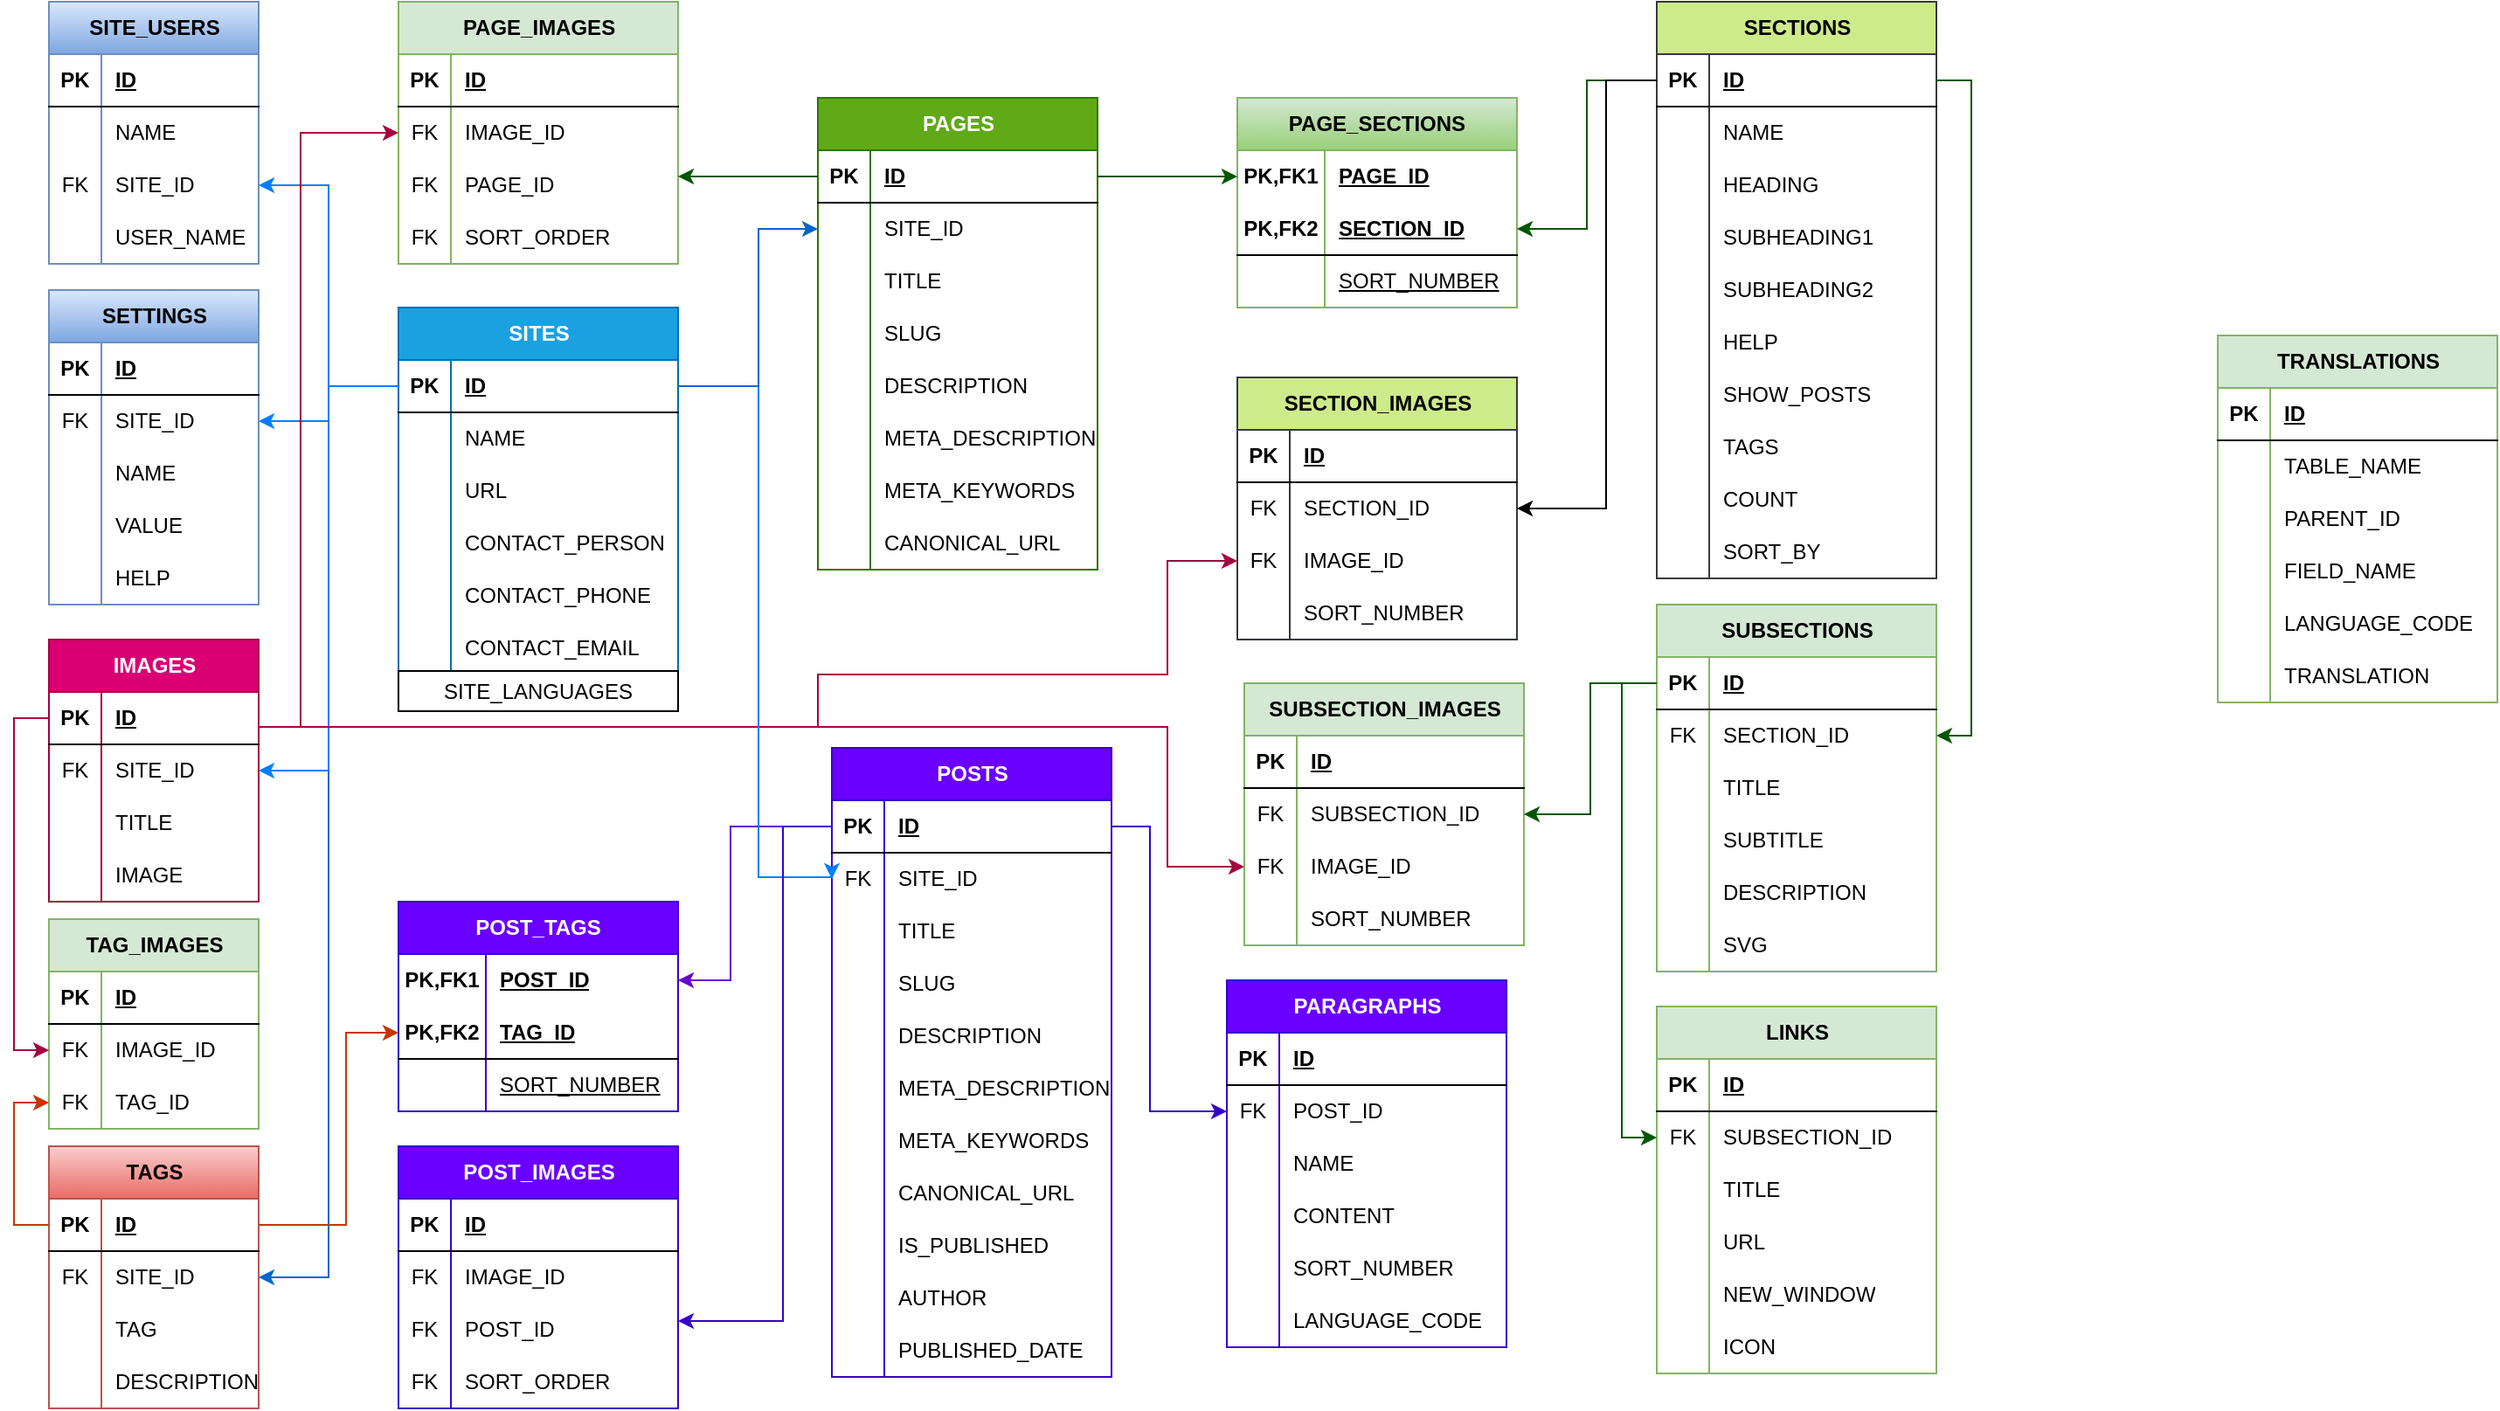<mxfile version="24.7.7">
  <diagram name="Page-1" id="Sa4YLppY4Jl5XGpfky1l">
    <mxGraphModel dx="1013" dy="1380" grid="0" gridSize="10" guides="1" tooltips="1" connect="1" arrows="1" fold="1" page="1" pageScale="1" pageWidth="1169" pageHeight="827" math="0" shadow="0">
      <root>
        <mxCell id="0" />
        <mxCell id="1" parent="0" />
        <mxCell id="6GVpgmbaTPCZEu-4zQlk-1" value="SITES" style="shape=table;startSize=30;container=1;collapsible=1;childLayout=tableLayout;fixedRows=1;rowLines=0;fontStyle=1;align=center;resizeLast=1;html=1;fillColor=#1ba1e2;fontColor=#ffffff;strokeColor=#006EAF;" parent="1" vertex="1">
          <mxGeometry x="240" y="-640" width="160" height="210" as="geometry">
            <mxRectangle x="280" y="-460" width="200" height="30" as="alternateBounds" />
          </mxGeometry>
        </mxCell>
        <mxCell id="6GVpgmbaTPCZEu-4zQlk-2" value="" style="shape=tableRow;horizontal=0;startSize=0;swimlaneHead=0;swimlaneBody=0;fillColor=none;collapsible=0;dropTarget=0;points=[[0,0.5],[1,0.5]];portConstraint=eastwest;top=0;left=0;right=0;bottom=1;" parent="6GVpgmbaTPCZEu-4zQlk-1" vertex="1">
          <mxGeometry y="30" width="160" height="30" as="geometry" />
        </mxCell>
        <mxCell id="6GVpgmbaTPCZEu-4zQlk-3" value="PK" style="shape=partialRectangle;connectable=0;fillColor=none;top=0;left=0;bottom=0;right=0;fontStyle=1;overflow=hidden;whiteSpace=wrap;html=1;" parent="6GVpgmbaTPCZEu-4zQlk-2" vertex="1">
          <mxGeometry width="30" height="30" as="geometry">
            <mxRectangle width="30" height="30" as="alternateBounds" />
          </mxGeometry>
        </mxCell>
        <mxCell id="6GVpgmbaTPCZEu-4zQlk-4" value="ID" style="shape=partialRectangle;connectable=0;fillColor=none;top=0;left=0;bottom=0;right=0;align=left;spacingLeft=6;fontStyle=5;overflow=hidden;whiteSpace=wrap;html=1;" parent="6GVpgmbaTPCZEu-4zQlk-2" vertex="1">
          <mxGeometry x="30" width="130" height="30" as="geometry">
            <mxRectangle width="130" height="30" as="alternateBounds" />
          </mxGeometry>
        </mxCell>
        <mxCell id="6GVpgmbaTPCZEu-4zQlk-5" value="" style="shape=tableRow;horizontal=0;startSize=0;swimlaneHead=0;swimlaneBody=0;fillColor=none;collapsible=0;dropTarget=0;points=[[0,0.5],[1,0.5]];portConstraint=eastwest;top=0;left=0;right=0;bottom=0;" parent="6GVpgmbaTPCZEu-4zQlk-1" vertex="1">
          <mxGeometry y="60" width="160" height="30" as="geometry" />
        </mxCell>
        <mxCell id="6GVpgmbaTPCZEu-4zQlk-6" value="" style="shape=partialRectangle;connectable=0;fillColor=none;top=0;left=0;bottom=0;right=0;editable=1;overflow=hidden;whiteSpace=wrap;html=1;" parent="6GVpgmbaTPCZEu-4zQlk-5" vertex="1">
          <mxGeometry width="30" height="30" as="geometry">
            <mxRectangle width="30" height="30" as="alternateBounds" />
          </mxGeometry>
        </mxCell>
        <mxCell id="6GVpgmbaTPCZEu-4zQlk-7" value="NAME" style="shape=partialRectangle;connectable=0;fillColor=none;top=0;left=0;bottom=0;right=0;align=left;spacingLeft=6;overflow=hidden;whiteSpace=wrap;html=1;" parent="6GVpgmbaTPCZEu-4zQlk-5" vertex="1">
          <mxGeometry x="30" width="130" height="30" as="geometry">
            <mxRectangle width="130" height="30" as="alternateBounds" />
          </mxGeometry>
        </mxCell>
        <mxCell id="6GVpgmbaTPCZEu-4zQlk-8" value="" style="shape=tableRow;horizontal=0;startSize=0;swimlaneHead=0;swimlaneBody=0;fillColor=none;collapsible=0;dropTarget=0;points=[[0,0.5],[1,0.5]];portConstraint=eastwest;top=0;left=0;right=0;bottom=0;" parent="6GVpgmbaTPCZEu-4zQlk-1" vertex="1">
          <mxGeometry y="90" width="160" height="30" as="geometry" />
        </mxCell>
        <mxCell id="6GVpgmbaTPCZEu-4zQlk-9" value="" style="shape=partialRectangle;connectable=0;fillColor=none;top=0;left=0;bottom=0;right=0;editable=1;overflow=hidden;whiteSpace=wrap;html=1;" parent="6GVpgmbaTPCZEu-4zQlk-8" vertex="1">
          <mxGeometry width="30" height="30" as="geometry">
            <mxRectangle width="30" height="30" as="alternateBounds" />
          </mxGeometry>
        </mxCell>
        <mxCell id="6GVpgmbaTPCZEu-4zQlk-10" value="URL" style="shape=partialRectangle;connectable=0;fillColor=none;top=0;left=0;bottom=0;right=0;align=left;spacingLeft=6;overflow=hidden;whiteSpace=wrap;html=1;" parent="6GVpgmbaTPCZEu-4zQlk-8" vertex="1">
          <mxGeometry x="30" width="130" height="30" as="geometry">
            <mxRectangle width="130" height="30" as="alternateBounds" />
          </mxGeometry>
        </mxCell>
        <mxCell id="6GVpgmbaTPCZEu-4zQlk-11" value="" style="shape=tableRow;horizontal=0;startSize=0;swimlaneHead=0;swimlaneBody=0;fillColor=none;collapsible=0;dropTarget=0;points=[[0,0.5],[1,0.5]];portConstraint=eastwest;top=0;left=0;right=0;bottom=0;" parent="6GVpgmbaTPCZEu-4zQlk-1" vertex="1">
          <mxGeometry y="120" width="160" height="30" as="geometry" />
        </mxCell>
        <mxCell id="6GVpgmbaTPCZEu-4zQlk-12" value="" style="shape=partialRectangle;connectable=0;fillColor=none;top=0;left=0;bottom=0;right=0;editable=1;overflow=hidden;whiteSpace=wrap;html=1;" parent="6GVpgmbaTPCZEu-4zQlk-11" vertex="1">
          <mxGeometry width="30" height="30" as="geometry">
            <mxRectangle width="30" height="30" as="alternateBounds" />
          </mxGeometry>
        </mxCell>
        <mxCell id="6GVpgmbaTPCZEu-4zQlk-13" value="CONTACT_PERSON" style="shape=partialRectangle;connectable=0;fillColor=none;top=0;left=0;bottom=0;right=0;align=left;spacingLeft=6;overflow=hidden;whiteSpace=wrap;html=1;" parent="6GVpgmbaTPCZEu-4zQlk-11" vertex="1">
          <mxGeometry x="30" width="130" height="30" as="geometry">
            <mxRectangle width="130" height="30" as="alternateBounds" />
          </mxGeometry>
        </mxCell>
        <mxCell id="6GVpgmbaTPCZEu-4zQlk-24" value="" style="shape=tableRow;horizontal=0;startSize=0;swimlaneHead=0;swimlaneBody=0;fillColor=none;collapsible=0;dropTarget=0;points=[[0,0.5],[1,0.5]];portConstraint=eastwest;top=0;left=0;right=0;bottom=0;" parent="6GVpgmbaTPCZEu-4zQlk-1" vertex="1">
          <mxGeometry y="150" width="160" height="30" as="geometry" />
        </mxCell>
        <mxCell id="6GVpgmbaTPCZEu-4zQlk-25" value="" style="shape=partialRectangle;connectable=0;fillColor=none;top=0;left=0;bottom=0;right=0;editable=1;overflow=hidden;whiteSpace=wrap;html=1;" parent="6GVpgmbaTPCZEu-4zQlk-24" vertex="1">
          <mxGeometry width="30" height="30" as="geometry">
            <mxRectangle width="30" height="30" as="alternateBounds" />
          </mxGeometry>
        </mxCell>
        <mxCell id="6GVpgmbaTPCZEu-4zQlk-26" value="CONTACT_PHONE" style="shape=partialRectangle;connectable=0;fillColor=none;top=0;left=0;bottom=0;right=0;align=left;spacingLeft=6;overflow=hidden;whiteSpace=wrap;html=1;" parent="6GVpgmbaTPCZEu-4zQlk-24" vertex="1">
          <mxGeometry x="30" width="130" height="30" as="geometry">
            <mxRectangle width="130" height="30" as="alternateBounds" />
          </mxGeometry>
        </mxCell>
        <mxCell id="6GVpgmbaTPCZEu-4zQlk-27" value="" style="shape=tableRow;horizontal=0;startSize=0;swimlaneHead=0;swimlaneBody=0;fillColor=none;collapsible=0;dropTarget=0;points=[[0,0.5],[1,0.5]];portConstraint=eastwest;top=0;left=0;right=0;bottom=0;" parent="6GVpgmbaTPCZEu-4zQlk-1" vertex="1">
          <mxGeometry y="180" width="160" height="30" as="geometry" />
        </mxCell>
        <mxCell id="6GVpgmbaTPCZEu-4zQlk-28" value="" style="shape=partialRectangle;connectable=0;fillColor=none;top=0;left=0;bottom=0;right=0;editable=1;overflow=hidden;whiteSpace=wrap;html=1;" parent="6GVpgmbaTPCZEu-4zQlk-27" vertex="1">
          <mxGeometry width="30" height="30" as="geometry">
            <mxRectangle width="30" height="30" as="alternateBounds" />
          </mxGeometry>
        </mxCell>
        <mxCell id="6GVpgmbaTPCZEu-4zQlk-29" value="CONTACT_EMAIL" style="shape=partialRectangle;connectable=0;fillColor=none;top=0;left=0;bottom=0;right=0;align=left;spacingLeft=6;overflow=hidden;whiteSpace=wrap;html=1;" parent="6GVpgmbaTPCZEu-4zQlk-27" vertex="1">
          <mxGeometry x="30" width="130" height="30" as="geometry">
            <mxRectangle width="130" height="30" as="alternateBounds" />
          </mxGeometry>
        </mxCell>
        <mxCell id="6GVpgmbaTPCZEu-4zQlk-30" value="SITE_USERS" style="shape=table;startSize=30;container=1;collapsible=1;childLayout=tableLayout;fixedRows=1;rowLines=0;fontStyle=1;align=center;resizeLast=1;html=1;fillColor=#dae8fc;gradientColor=#7ea6e0;strokeColor=#6c8ebf;" parent="1" vertex="1">
          <mxGeometry x="40" y="-815" width="120" height="150" as="geometry">
            <mxRectangle x="280" y="-460" width="200" height="30" as="alternateBounds" />
          </mxGeometry>
        </mxCell>
        <mxCell id="6GVpgmbaTPCZEu-4zQlk-31" value="" style="shape=tableRow;horizontal=0;startSize=0;swimlaneHead=0;swimlaneBody=0;fillColor=none;collapsible=0;dropTarget=0;points=[[0,0.5],[1,0.5]];portConstraint=eastwest;top=0;left=0;right=0;bottom=1;strokeColor=default;spacing=2;" parent="6GVpgmbaTPCZEu-4zQlk-30" vertex="1">
          <mxGeometry y="30" width="120" height="30" as="geometry" />
        </mxCell>
        <mxCell id="6GVpgmbaTPCZEu-4zQlk-32" value="PK" style="shape=partialRectangle;connectable=0;fillColor=none;top=0;left=0;bottom=0;right=0;fontStyle=1;overflow=hidden;whiteSpace=wrap;html=1;" parent="6GVpgmbaTPCZEu-4zQlk-31" vertex="1">
          <mxGeometry width="30" height="30" as="geometry">
            <mxRectangle width="30" height="30" as="alternateBounds" />
          </mxGeometry>
        </mxCell>
        <mxCell id="6GVpgmbaTPCZEu-4zQlk-33" value="ID" style="shape=partialRectangle;connectable=0;fillColor=none;top=0;left=0;bottom=0;right=0;align=left;spacingLeft=6;fontStyle=5;overflow=hidden;whiteSpace=wrap;html=1;" parent="6GVpgmbaTPCZEu-4zQlk-31" vertex="1">
          <mxGeometry x="30" width="90" height="30" as="geometry">
            <mxRectangle width="90" height="30" as="alternateBounds" />
          </mxGeometry>
        </mxCell>
        <mxCell id="6GVpgmbaTPCZEu-4zQlk-34" value="" style="shape=tableRow;horizontal=0;startSize=0;swimlaneHead=0;swimlaneBody=0;fillColor=none;collapsible=0;dropTarget=0;points=[[0,0.5],[1,0.5]];portConstraint=eastwest;top=0;left=0;right=0;bottom=0;" parent="6GVpgmbaTPCZEu-4zQlk-30" vertex="1">
          <mxGeometry y="60" width="120" height="30" as="geometry" />
        </mxCell>
        <mxCell id="6GVpgmbaTPCZEu-4zQlk-35" value="" style="shape=partialRectangle;connectable=0;fillColor=none;top=0;left=0;bottom=0;right=0;editable=1;overflow=hidden;whiteSpace=wrap;html=1;" parent="6GVpgmbaTPCZEu-4zQlk-34" vertex="1">
          <mxGeometry width="30" height="30" as="geometry">
            <mxRectangle width="30" height="30" as="alternateBounds" />
          </mxGeometry>
        </mxCell>
        <mxCell id="6GVpgmbaTPCZEu-4zQlk-36" value="NAME" style="shape=partialRectangle;connectable=0;fillColor=none;top=0;left=0;bottom=0;right=0;align=left;spacingLeft=6;overflow=hidden;whiteSpace=wrap;html=1;" parent="6GVpgmbaTPCZEu-4zQlk-34" vertex="1">
          <mxGeometry x="30" width="90" height="30" as="geometry">
            <mxRectangle width="90" height="30" as="alternateBounds" />
          </mxGeometry>
        </mxCell>
        <mxCell id="6GVpgmbaTPCZEu-4zQlk-37" value="" style="shape=tableRow;horizontal=0;startSize=0;swimlaneHead=0;swimlaneBody=0;fillColor=none;collapsible=0;dropTarget=0;points=[[0,0.5],[1,0.5]];portConstraint=eastwest;top=0;left=0;right=0;bottom=0;" parent="6GVpgmbaTPCZEu-4zQlk-30" vertex="1">
          <mxGeometry y="90" width="120" height="30" as="geometry" />
        </mxCell>
        <mxCell id="6GVpgmbaTPCZEu-4zQlk-38" value="FK" style="shape=partialRectangle;connectable=0;fillColor=none;top=0;left=0;bottom=0;right=0;editable=1;overflow=hidden;whiteSpace=wrap;html=1;" parent="6GVpgmbaTPCZEu-4zQlk-37" vertex="1">
          <mxGeometry width="30" height="30" as="geometry">
            <mxRectangle width="30" height="30" as="alternateBounds" />
          </mxGeometry>
        </mxCell>
        <mxCell id="6GVpgmbaTPCZEu-4zQlk-39" value="SITE_ID" style="shape=partialRectangle;connectable=0;fillColor=none;top=0;left=0;bottom=0;right=0;align=left;spacingLeft=6;overflow=hidden;whiteSpace=wrap;html=1;" parent="6GVpgmbaTPCZEu-4zQlk-37" vertex="1">
          <mxGeometry x="30" width="90" height="30" as="geometry">
            <mxRectangle width="90" height="30" as="alternateBounds" />
          </mxGeometry>
        </mxCell>
        <mxCell id="6GVpgmbaTPCZEu-4zQlk-46" value="" style="shape=tableRow;horizontal=0;startSize=0;swimlaneHead=0;swimlaneBody=0;fillColor=none;collapsible=0;dropTarget=0;points=[[0,0.5],[1,0.5]];portConstraint=eastwest;top=0;left=0;right=0;bottom=0;" parent="6GVpgmbaTPCZEu-4zQlk-30" vertex="1">
          <mxGeometry y="120" width="120" height="30" as="geometry" />
        </mxCell>
        <mxCell id="6GVpgmbaTPCZEu-4zQlk-47" value="" style="shape=partialRectangle;connectable=0;fillColor=none;top=0;left=0;bottom=0;right=0;editable=1;overflow=hidden;whiteSpace=wrap;html=1;" parent="6GVpgmbaTPCZEu-4zQlk-46" vertex="1">
          <mxGeometry width="30" height="30" as="geometry">
            <mxRectangle width="30" height="30" as="alternateBounds" />
          </mxGeometry>
        </mxCell>
        <mxCell id="6GVpgmbaTPCZEu-4zQlk-48" value="USER_NAME" style="shape=partialRectangle;connectable=0;fillColor=none;top=0;left=0;bottom=0;right=0;align=left;spacingLeft=6;overflow=hidden;whiteSpace=wrap;html=1;" parent="6GVpgmbaTPCZEu-4zQlk-46" vertex="1">
          <mxGeometry x="30" width="90" height="30" as="geometry">
            <mxRectangle width="90" height="30" as="alternateBounds" />
          </mxGeometry>
        </mxCell>
        <mxCell id="6GVpgmbaTPCZEu-4zQlk-55" value="SETTINGS" style="shape=table;startSize=30;container=1;collapsible=1;childLayout=tableLayout;fixedRows=1;rowLines=0;fontStyle=1;align=center;resizeLast=1;html=1;fillColor=#dae8fc;gradientColor=#7ea6e0;strokeColor=#6c8ebf;" parent="1" vertex="1">
          <mxGeometry x="40" y="-650" width="120" height="180" as="geometry">
            <mxRectangle x="280" y="-460" width="200" height="30" as="alternateBounds" />
          </mxGeometry>
        </mxCell>
        <mxCell id="6GVpgmbaTPCZEu-4zQlk-56" value="" style="shape=tableRow;horizontal=0;startSize=0;swimlaneHead=0;swimlaneBody=0;fillColor=none;collapsible=0;dropTarget=0;points=[[0,0.5],[1,0.5]];portConstraint=eastwest;top=0;left=0;right=0;bottom=1;" parent="6GVpgmbaTPCZEu-4zQlk-55" vertex="1">
          <mxGeometry y="30" width="120" height="30" as="geometry" />
        </mxCell>
        <mxCell id="6GVpgmbaTPCZEu-4zQlk-57" value="PK" style="shape=partialRectangle;connectable=0;fillColor=none;top=0;left=0;bottom=0;right=0;fontStyle=1;overflow=hidden;whiteSpace=wrap;html=1;" parent="6GVpgmbaTPCZEu-4zQlk-56" vertex="1">
          <mxGeometry width="30" height="30" as="geometry">
            <mxRectangle width="30" height="30" as="alternateBounds" />
          </mxGeometry>
        </mxCell>
        <mxCell id="6GVpgmbaTPCZEu-4zQlk-58" value="ID" style="shape=partialRectangle;connectable=0;fillColor=none;top=0;left=0;bottom=0;right=0;align=left;spacingLeft=6;fontStyle=5;overflow=hidden;whiteSpace=wrap;html=1;" parent="6GVpgmbaTPCZEu-4zQlk-56" vertex="1">
          <mxGeometry x="30" width="90" height="30" as="geometry">
            <mxRectangle width="90" height="30" as="alternateBounds" />
          </mxGeometry>
        </mxCell>
        <mxCell id="6GVpgmbaTPCZEu-4zQlk-76" value="" style="shape=tableRow;horizontal=0;startSize=0;swimlaneHead=0;swimlaneBody=0;fillColor=none;collapsible=0;dropTarget=0;points=[[0,0.5],[1,0.5]];portConstraint=eastwest;top=0;left=0;right=0;bottom=0;" parent="6GVpgmbaTPCZEu-4zQlk-55" vertex="1">
          <mxGeometry y="60" width="120" height="30" as="geometry" />
        </mxCell>
        <mxCell id="6GVpgmbaTPCZEu-4zQlk-77" value="FK" style="shape=partialRectangle;connectable=0;fillColor=none;top=0;left=0;bottom=0;right=0;editable=1;overflow=hidden;whiteSpace=wrap;html=1;" parent="6GVpgmbaTPCZEu-4zQlk-76" vertex="1">
          <mxGeometry width="30" height="30" as="geometry">
            <mxRectangle width="30" height="30" as="alternateBounds" />
          </mxGeometry>
        </mxCell>
        <mxCell id="6GVpgmbaTPCZEu-4zQlk-78" value="SITE_ID" style="shape=partialRectangle;connectable=0;fillColor=none;top=0;left=0;bottom=0;right=0;align=left;spacingLeft=6;overflow=hidden;whiteSpace=wrap;html=1;" parent="6GVpgmbaTPCZEu-4zQlk-76" vertex="1">
          <mxGeometry x="30" width="90" height="30" as="geometry">
            <mxRectangle width="90" height="30" as="alternateBounds" />
          </mxGeometry>
        </mxCell>
        <mxCell id="6GVpgmbaTPCZEu-4zQlk-59" value="" style="shape=tableRow;horizontal=0;startSize=0;swimlaneHead=0;swimlaneBody=0;fillColor=none;collapsible=0;dropTarget=0;points=[[0,0.5],[1,0.5]];portConstraint=eastwest;top=0;left=0;right=0;bottom=0;" parent="6GVpgmbaTPCZEu-4zQlk-55" vertex="1">
          <mxGeometry y="90" width="120" height="30" as="geometry" />
        </mxCell>
        <mxCell id="6GVpgmbaTPCZEu-4zQlk-60" value="" style="shape=partialRectangle;connectable=0;fillColor=none;top=0;left=0;bottom=0;right=0;editable=1;overflow=hidden;whiteSpace=wrap;html=1;" parent="6GVpgmbaTPCZEu-4zQlk-59" vertex="1">
          <mxGeometry width="30" height="30" as="geometry">
            <mxRectangle width="30" height="30" as="alternateBounds" />
          </mxGeometry>
        </mxCell>
        <mxCell id="6GVpgmbaTPCZEu-4zQlk-61" value="NAME" style="shape=partialRectangle;connectable=0;fillColor=none;top=0;left=0;bottom=0;right=0;align=left;spacingLeft=6;overflow=hidden;whiteSpace=wrap;html=1;" parent="6GVpgmbaTPCZEu-4zQlk-59" vertex="1">
          <mxGeometry x="30" width="90" height="30" as="geometry">
            <mxRectangle width="90" height="30" as="alternateBounds" />
          </mxGeometry>
        </mxCell>
        <mxCell id="6GVpgmbaTPCZEu-4zQlk-62" value="" style="shape=tableRow;horizontal=0;startSize=0;swimlaneHead=0;swimlaneBody=0;fillColor=none;collapsible=0;dropTarget=0;points=[[0,0.5],[1,0.5]];portConstraint=eastwest;top=0;left=0;right=0;bottom=0;" parent="6GVpgmbaTPCZEu-4zQlk-55" vertex="1">
          <mxGeometry y="120" width="120" height="30" as="geometry" />
        </mxCell>
        <mxCell id="6GVpgmbaTPCZEu-4zQlk-63" value="" style="shape=partialRectangle;connectable=0;fillColor=none;top=0;left=0;bottom=0;right=0;editable=1;overflow=hidden;whiteSpace=wrap;html=1;" parent="6GVpgmbaTPCZEu-4zQlk-62" vertex="1">
          <mxGeometry width="30" height="30" as="geometry">
            <mxRectangle width="30" height="30" as="alternateBounds" />
          </mxGeometry>
        </mxCell>
        <mxCell id="6GVpgmbaTPCZEu-4zQlk-64" value="VALUE" style="shape=partialRectangle;connectable=0;fillColor=none;top=0;left=0;bottom=0;right=0;align=left;spacingLeft=6;overflow=hidden;whiteSpace=wrap;html=1;" parent="6GVpgmbaTPCZEu-4zQlk-62" vertex="1">
          <mxGeometry x="30" width="90" height="30" as="geometry">
            <mxRectangle width="90" height="30" as="alternateBounds" />
          </mxGeometry>
        </mxCell>
        <mxCell id="6GVpgmbaTPCZEu-4zQlk-65" value="" style="shape=tableRow;horizontal=0;startSize=0;swimlaneHead=0;swimlaneBody=0;fillColor=none;collapsible=0;dropTarget=0;points=[[0,0.5],[1,0.5]];portConstraint=eastwest;top=0;left=0;right=0;bottom=0;" parent="6GVpgmbaTPCZEu-4zQlk-55" vertex="1">
          <mxGeometry y="150" width="120" height="30" as="geometry" />
        </mxCell>
        <mxCell id="6GVpgmbaTPCZEu-4zQlk-66" value="" style="shape=partialRectangle;connectable=0;fillColor=none;top=0;left=0;bottom=0;right=0;editable=1;overflow=hidden;whiteSpace=wrap;html=1;" parent="6GVpgmbaTPCZEu-4zQlk-65" vertex="1">
          <mxGeometry width="30" height="30" as="geometry">
            <mxRectangle width="30" height="30" as="alternateBounds" />
          </mxGeometry>
        </mxCell>
        <mxCell id="6GVpgmbaTPCZEu-4zQlk-67" value="HELP" style="shape=partialRectangle;connectable=0;fillColor=none;top=0;left=0;bottom=0;right=0;align=left;spacingLeft=6;overflow=hidden;whiteSpace=wrap;html=1;" parent="6GVpgmbaTPCZEu-4zQlk-65" vertex="1">
          <mxGeometry x="30" width="90" height="30" as="geometry">
            <mxRectangle width="90" height="30" as="alternateBounds" />
          </mxGeometry>
        </mxCell>
        <mxCell id="6GVpgmbaTPCZEu-4zQlk-79" style="edgeStyle=orthogonalEdgeStyle;rounded=0;orthogonalLoop=1;jettySize=auto;html=1;exitX=0;exitY=0.5;exitDx=0;exitDy=0;strokeColor=#007FFF;" parent="1" source="6GVpgmbaTPCZEu-4zQlk-2" target="6GVpgmbaTPCZEu-4zQlk-37" edge="1">
          <mxGeometry relative="1" as="geometry" />
        </mxCell>
        <mxCell id="6GVpgmbaTPCZEu-4zQlk-80" style="edgeStyle=orthogonalEdgeStyle;rounded=0;orthogonalLoop=1;jettySize=auto;html=1;exitX=0;exitY=0.5;exitDx=0;exitDy=0;entryX=1;entryY=0.5;entryDx=0;entryDy=0;strokeColor=#007FFF;" parent="1" source="6GVpgmbaTPCZEu-4zQlk-2" target="6GVpgmbaTPCZEu-4zQlk-76" edge="1">
          <mxGeometry relative="1" as="geometry" />
        </mxCell>
        <mxCell id="6GVpgmbaTPCZEu-4zQlk-81" value="PAGES" style="shape=table;startSize=30;container=1;collapsible=1;childLayout=tableLayout;fixedRows=1;rowLines=0;fontStyle=1;align=center;resizeLast=1;html=1;fillColor=#60a917;fontColor=#ffffff;strokeColor=#2D7600;" parent="1" vertex="1">
          <mxGeometry x="480" y="-760" width="160" height="270" as="geometry">
            <mxRectangle x="280" y="-460" width="200" height="30" as="alternateBounds" />
          </mxGeometry>
        </mxCell>
        <mxCell id="6GVpgmbaTPCZEu-4zQlk-82" value="" style="shape=tableRow;horizontal=0;startSize=0;swimlaneHead=0;swimlaneBody=0;fillColor=none;collapsible=0;dropTarget=0;points=[[0,0.5],[1,0.5]];portConstraint=eastwest;top=0;left=0;right=0;bottom=1;" parent="6GVpgmbaTPCZEu-4zQlk-81" vertex="1">
          <mxGeometry y="30" width="160" height="30" as="geometry" />
        </mxCell>
        <mxCell id="6GVpgmbaTPCZEu-4zQlk-83" value="PK" style="shape=partialRectangle;connectable=0;fillColor=none;top=0;left=0;bottom=0;right=0;fontStyle=1;overflow=hidden;whiteSpace=wrap;html=1;" parent="6GVpgmbaTPCZEu-4zQlk-82" vertex="1">
          <mxGeometry width="30" height="30" as="geometry">
            <mxRectangle width="30" height="30" as="alternateBounds" />
          </mxGeometry>
        </mxCell>
        <mxCell id="6GVpgmbaTPCZEu-4zQlk-84" value="ID" style="shape=partialRectangle;connectable=0;fillColor=none;top=0;left=0;bottom=0;right=0;align=left;spacingLeft=6;fontStyle=5;overflow=hidden;whiteSpace=wrap;html=1;" parent="6GVpgmbaTPCZEu-4zQlk-82" vertex="1">
          <mxGeometry x="30" width="130" height="30" as="geometry">
            <mxRectangle width="130" height="30" as="alternateBounds" />
          </mxGeometry>
        </mxCell>
        <mxCell id="6GVpgmbaTPCZEu-4zQlk-85" value="" style="shape=tableRow;horizontal=0;startSize=0;swimlaneHead=0;swimlaneBody=0;fillColor=none;collapsible=0;dropTarget=0;points=[[0,0.5],[1,0.5]];portConstraint=eastwest;top=0;left=0;right=0;bottom=0;" parent="6GVpgmbaTPCZEu-4zQlk-81" vertex="1">
          <mxGeometry y="60" width="160" height="30" as="geometry" />
        </mxCell>
        <mxCell id="6GVpgmbaTPCZEu-4zQlk-86" value="" style="shape=partialRectangle;connectable=0;fillColor=none;top=0;left=0;bottom=0;right=0;editable=1;overflow=hidden;whiteSpace=wrap;html=1;" parent="6GVpgmbaTPCZEu-4zQlk-85" vertex="1">
          <mxGeometry width="30" height="30" as="geometry">
            <mxRectangle width="30" height="30" as="alternateBounds" />
          </mxGeometry>
        </mxCell>
        <mxCell id="6GVpgmbaTPCZEu-4zQlk-87" value="SITE_ID" style="shape=partialRectangle;connectable=0;fillColor=none;top=0;left=0;bottom=0;right=0;align=left;spacingLeft=6;overflow=hidden;whiteSpace=wrap;html=1;" parent="6GVpgmbaTPCZEu-4zQlk-85" vertex="1">
          <mxGeometry x="30" width="130" height="30" as="geometry">
            <mxRectangle width="130" height="30" as="alternateBounds" />
          </mxGeometry>
        </mxCell>
        <mxCell id="6GVpgmbaTPCZEu-4zQlk-88" value="" style="shape=tableRow;horizontal=0;startSize=0;swimlaneHead=0;swimlaneBody=0;fillColor=none;collapsible=0;dropTarget=0;points=[[0,0.5],[1,0.5]];portConstraint=eastwest;top=0;left=0;right=0;bottom=0;" parent="6GVpgmbaTPCZEu-4zQlk-81" vertex="1">
          <mxGeometry y="90" width="160" height="30" as="geometry" />
        </mxCell>
        <mxCell id="6GVpgmbaTPCZEu-4zQlk-89" value="" style="shape=partialRectangle;connectable=0;fillColor=none;top=0;left=0;bottom=0;right=0;editable=1;overflow=hidden;whiteSpace=wrap;html=1;" parent="6GVpgmbaTPCZEu-4zQlk-88" vertex="1">
          <mxGeometry width="30" height="30" as="geometry">
            <mxRectangle width="30" height="30" as="alternateBounds" />
          </mxGeometry>
        </mxCell>
        <mxCell id="6GVpgmbaTPCZEu-4zQlk-90" value="TITLE" style="shape=partialRectangle;connectable=0;fillColor=none;top=0;left=0;bottom=0;right=0;align=left;spacingLeft=6;overflow=hidden;whiteSpace=wrap;html=1;" parent="6GVpgmbaTPCZEu-4zQlk-88" vertex="1">
          <mxGeometry x="30" width="130" height="30" as="geometry">
            <mxRectangle width="130" height="30" as="alternateBounds" />
          </mxGeometry>
        </mxCell>
        <mxCell id="6GVpgmbaTPCZEu-4zQlk-91" value="" style="shape=tableRow;horizontal=0;startSize=0;swimlaneHead=0;swimlaneBody=0;fillColor=none;collapsible=0;dropTarget=0;points=[[0,0.5],[1,0.5]];portConstraint=eastwest;top=0;left=0;right=0;bottom=0;" parent="6GVpgmbaTPCZEu-4zQlk-81" vertex="1">
          <mxGeometry y="120" width="160" height="30" as="geometry" />
        </mxCell>
        <mxCell id="6GVpgmbaTPCZEu-4zQlk-92" value="" style="shape=partialRectangle;connectable=0;fillColor=none;top=0;left=0;bottom=0;right=0;editable=1;overflow=hidden;whiteSpace=wrap;html=1;" parent="6GVpgmbaTPCZEu-4zQlk-91" vertex="1">
          <mxGeometry width="30" height="30" as="geometry">
            <mxRectangle width="30" height="30" as="alternateBounds" />
          </mxGeometry>
        </mxCell>
        <mxCell id="6GVpgmbaTPCZEu-4zQlk-93" value="SLUG" style="shape=partialRectangle;connectable=0;fillColor=none;top=0;left=0;bottom=0;right=0;align=left;spacingLeft=6;overflow=hidden;whiteSpace=wrap;html=1;" parent="6GVpgmbaTPCZEu-4zQlk-91" vertex="1">
          <mxGeometry x="30" width="130" height="30" as="geometry">
            <mxRectangle width="130" height="30" as="alternateBounds" />
          </mxGeometry>
        </mxCell>
        <mxCell id="6GVpgmbaTPCZEu-4zQlk-94" value="" style="shape=tableRow;horizontal=0;startSize=0;swimlaneHead=0;swimlaneBody=0;fillColor=none;collapsible=0;dropTarget=0;points=[[0,0.5],[1,0.5]];portConstraint=eastwest;top=0;left=0;right=0;bottom=0;" parent="6GVpgmbaTPCZEu-4zQlk-81" vertex="1">
          <mxGeometry y="150" width="160" height="30" as="geometry" />
        </mxCell>
        <mxCell id="6GVpgmbaTPCZEu-4zQlk-95" value="" style="shape=partialRectangle;connectable=0;fillColor=none;top=0;left=0;bottom=0;right=0;editable=1;overflow=hidden;whiteSpace=wrap;html=1;" parent="6GVpgmbaTPCZEu-4zQlk-94" vertex="1">
          <mxGeometry width="30" height="30" as="geometry">
            <mxRectangle width="30" height="30" as="alternateBounds" />
          </mxGeometry>
        </mxCell>
        <mxCell id="6GVpgmbaTPCZEu-4zQlk-96" value="DESCRIPTION" style="shape=partialRectangle;connectable=0;fillColor=none;top=0;left=0;bottom=0;right=0;align=left;spacingLeft=6;overflow=hidden;whiteSpace=wrap;html=1;" parent="6GVpgmbaTPCZEu-4zQlk-94" vertex="1">
          <mxGeometry x="30" width="130" height="30" as="geometry">
            <mxRectangle width="130" height="30" as="alternateBounds" />
          </mxGeometry>
        </mxCell>
        <mxCell id="6GVpgmbaTPCZEu-4zQlk-97" value="" style="shape=tableRow;horizontal=0;startSize=0;swimlaneHead=0;swimlaneBody=0;fillColor=none;collapsible=0;dropTarget=0;points=[[0,0.5],[1,0.5]];portConstraint=eastwest;top=0;left=0;right=0;bottom=0;" parent="6GVpgmbaTPCZEu-4zQlk-81" vertex="1">
          <mxGeometry y="180" width="160" height="30" as="geometry" />
        </mxCell>
        <mxCell id="6GVpgmbaTPCZEu-4zQlk-98" value="" style="shape=partialRectangle;connectable=0;fillColor=none;top=0;left=0;bottom=0;right=0;editable=1;overflow=hidden;whiteSpace=wrap;html=1;" parent="6GVpgmbaTPCZEu-4zQlk-97" vertex="1">
          <mxGeometry width="30" height="30" as="geometry">
            <mxRectangle width="30" height="30" as="alternateBounds" />
          </mxGeometry>
        </mxCell>
        <mxCell id="6GVpgmbaTPCZEu-4zQlk-99" value="META_DESCRIPTION" style="shape=partialRectangle;connectable=0;fillColor=none;top=0;left=0;bottom=0;right=0;align=left;spacingLeft=6;overflow=hidden;whiteSpace=wrap;html=1;" parent="6GVpgmbaTPCZEu-4zQlk-97" vertex="1">
          <mxGeometry x="30" width="130" height="30" as="geometry">
            <mxRectangle width="130" height="30" as="alternateBounds" />
          </mxGeometry>
        </mxCell>
        <mxCell id="6GVpgmbaTPCZEu-4zQlk-144" value="" style="shape=tableRow;horizontal=0;startSize=0;swimlaneHead=0;swimlaneBody=0;fillColor=none;collapsible=0;dropTarget=0;points=[[0,0.5],[1,0.5]];portConstraint=eastwest;top=0;left=0;right=0;bottom=0;" parent="6GVpgmbaTPCZEu-4zQlk-81" vertex="1">
          <mxGeometry y="210" width="160" height="30" as="geometry" />
        </mxCell>
        <mxCell id="6GVpgmbaTPCZEu-4zQlk-145" value="" style="shape=partialRectangle;connectable=0;fillColor=none;top=0;left=0;bottom=0;right=0;editable=1;overflow=hidden;whiteSpace=wrap;html=1;" parent="6GVpgmbaTPCZEu-4zQlk-144" vertex="1">
          <mxGeometry width="30" height="30" as="geometry">
            <mxRectangle width="30" height="30" as="alternateBounds" />
          </mxGeometry>
        </mxCell>
        <mxCell id="6GVpgmbaTPCZEu-4zQlk-146" value="META_KEYWORDS" style="shape=partialRectangle;connectable=0;fillColor=none;top=0;left=0;bottom=0;right=0;align=left;spacingLeft=6;overflow=hidden;whiteSpace=wrap;html=1;" parent="6GVpgmbaTPCZEu-4zQlk-144" vertex="1">
          <mxGeometry x="30" width="130" height="30" as="geometry">
            <mxRectangle width="130" height="30" as="alternateBounds" />
          </mxGeometry>
        </mxCell>
        <mxCell id="6GVpgmbaTPCZEu-4zQlk-147" value="" style="shape=tableRow;horizontal=0;startSize=0;swimlaneHead=0;swimlaneBody=0;fillColor=none;collapsible=0;dropTarget=0;points=[[0,0.5],[1,0.5]];portConstraint=eastwest;top=0;left=0;right=0;bottom=0;" parent="6GVpgmbaTPCZEu-4zQlk-81" vertex="1">
          <mxGeometry y="240" width="160" height="30" as="geometry" />
        </mxCell>
        <mxCell id="6GVpgmbaTPCZEu-4zQlk-148" value="" style="shape=partialRectangle;connectable=0;fillColor=none;top=0;left=0;bottom=0;right=0;editable=1;overflow=hidden;whiteSpace=wrap;html=1;" parent="6GVpgmbaTPCZEu-4zQlk-147" vertex="1">
          <mxGeometry width="30" height="30" as="geometry">
            <mxRectangle width="30" height="30" as="alternateBounds" />
          </mxGeometry>
        </mxCell>
        <mxCell id="6GVpgmbaTPCZEu-4zQlk-149" value="CANONICAL_URL" style="shape=partialRectangle;connectable=0;fillColor=none;top=0;left=0;bottom=0;right=0;align=left;spacingLeft=6;overflow=hidden;whiteSpace=wrap;html=1;" parent="6GVpgmbaTPCZEu-4zQlk-147" vertex="1">
          <mxGeometry x="30" width="130" height="30" as="geometry">
            <mxRectangle width="130" height="30" as="alternateBounds" />
          </mxGeometry>
        </mxCell>
        <mxCell id="6GVpgmbaTPCZEu-4zQlk-101" value="SECTIONS" style="shape=table;startSize=30;container=1;collapsible=1;childLayout=tableLayout;fixedRows=1;rowLines=0;fontStyle=1;align=center;resizeLast=1;html=1;fillColor=#cdeb8b;strokeColor=#36393d;" parent="1" vertex="1">
          <mxGeometry x="960" y="-815" width="160" height="330" as="geometry">
            <mxRectangle x="280" y="-460" width="200" height="30" as="alternateBounds" />
          </mxGeometry>
        </mxCell>
        <mxCell id="6GVpgmbaTPCZEu-4zQlk-102" value="" style="shape=tableRow;horizontal=0;startSize=0;swimlaneHead=0;swimlaneBody=0;fillColor=none;collapsible=0;dropTarget=0;points=[[0,0.5],[1,0.5]];portConstraint=eastwest;top=0;left=0;right=0;bottom=1;" parent="6GVpgmbaTPCZEu-4zQlk-101" vertex="1">
          <mxGeometry y="30" width="160" height="30" as="geometry" />
        </mxCell>
        <mxCell id="6GVpgmbaTPCZEu-4zQlk-103" value="PK" style="shape=partialRectangle;connectable=0;fillColor=none;top=0;left=0;bottom=0;right=0;fontStyle=1;overflow=hidden;whiteSpace=wrap;html=1;" parent="6GVpgmbaTPCZEu-4zQlk-102" vertex="1">
          <mxGeometry width="30" height="30" as="geometry">
            <mxRectangle width="30" height="30" as="alternateBounds" />
          </mxGeometry>
        </mxCell>
        <mxCell id="6GVpgmbaTPCZEu-4zQlk-104" value="ID" style="shape=partialRectangle;connectable=0;fillColor=none;top=0;left=0;bottom=0;right=0;align=left;spacingLeft=6;fontStyle=5;overflow=hidden;whiteSpace=wrap;html=1;" parent="6GVpgmbaTPCZEu-4zQlk-102" vertex="1">
          <mxGeometry x="30" width="130" height="30" as="geometry">
            <mxRectangle width="130" height="30" as="alternateBounds" />
          </mxGeometry>
        </mxCell>
        <mxCell id="6GVpgmbaTPCZEu-4zQlk-108" value="" style="shape=tableRow;horizontal=0;startSize=0;swimlaneHead=0;swimlaneBody=0;fillColor=none;collapsible=0;dropTarget=0;points=[[0,0.5],[1,0.5]];portConstraint=eastwest;top=0;left=0;right=0;bottom=0;" parent="6GVpgmbaTPCZEu-4zQlk-101" vertex="1">
          <mxGeometry y="60" width="160" height="30" as="geometry" />
        </mxCell>
        <mxCell id="6GVpgmbaTPCZEu-4zQlk-109" value="" style="shape=partialRectangle;connectable=0;fillColor=none;top=0;left=0;bottom=0;right=0;editable=1;overflow=hidden;whiteSpace=wrap;html=1;" parent="6GVpgmbaTPCZEu-4zQlk-108" vertex="1">
          <mxGeometry width="30" height="30" as="geometry">
            <mxRectangle width="30" height="30" as="alternateBounds" />
          </mxGeometry>
        </mxCell>
        <mxCell id="6GVpgmbaTPCZEu-4zQlk-110" value="NAME" style="shape=partialRectangle;connectable=0;fillColor=none;top=0;left=0;bottom=0;right=0;align=left;spacingLeft=6;overflow=hidden;whiteSpace=wrap;html=1;" parent="6GVpgmbaTPCZEu-4zQlk-108" vertex="1">
          <mxGeometry x="30" width="130" height="30" as="geometry">
            <mxRectangle width="130" height="30" as="alternateBounds" />
          </mxGeometry>
        </mxCell>
        <mxCell id="6GVpgmbaTPCZEu-4zQlk-114" value="" style="shape=tableRow;horizontal=0;startSize=0;swimlaneHead=0;swimlaneBody=0;fillColor=none;collapsible=0;dropTarget=0;points=[[0,0.5],[1,0.5]];portConstraint=eastwest;top=0;left=0;right=0;bottom=0;" parent="6GVpgmbaTPCZEu-4zQlk-101" vertex="1">
          <mxGeometry y="90" width="160" height="30" as="geometry" />
        </mxCell>
        <mxCell id="6GVpgmbaTPCZEu-4zQlk-115" value="" style="shape=partialRectangle;connectable=0;fillColor=none;top=0;left=0;bottom=0;right=0;editable=1;overflow=hidden;whiteSpace=wrap;html=1;" parent="6GVpgmbaTPCZEu-4zQlk-114" vertex="1">
          <mxGeometry width="30" height="30" as="geometry">
            <mxRectangle width="30" height="30" as="alternateBounds" />
          </mxGeometry>
        </mxCell>
        <mxCell id="6GVpgmbaTPCZEu-4zQlk-116" value="HEADING" style="shape=partialRectangle;connectable=0;fillColor=none;top=0;left=0;bottom=0;right=0;align=left;spacingLeft=6;overflow=hidden;whiteSpace=wrap;html=1;" parent="6GVpgmbaTPCZEu-4zQlk-114" vertex="1">
          <mxGeometry x="30" width="130" height="30" as="geometry">
            <mxRectangle width="130" height="30" as="alternateBounds" />
          </mxGeometry>
        </mxCell>
        <mxCell id="6GVpgmbaTPCZEu-4zQlk-117" value="" style="shape=tableRow;horizontal=0;startSize=0;swimlaneHead=0;swimlaneBody=0;fillColor=none;collapsible=0;dropTarget=0;points=[[0,0.5],[1,0.5]];portConstraint=eastwest;top=0;left=0;right=0;bottom=0;" parent="6GVpgmbaTPCZEu-4zQlk-101" vertex="1">
          <mxGeometry y="120" width="160" height="30" as="geometry" />
        </mxCell>
        <mxCell id="6GVpgmbaTPCZEu-4zQlk-118" value="" style="shape=partialRectangle;connectable=0;fillColor=none;top=0;left=0;bottom=0;right=0;editable=1;overflow=hidden;whiteSpace=wrap;html=1;" parent="6GVpgmbaTPCZEu-4zQlk-117" vertex="1">
          <mxGeometry width="30" height="30" as="geometry">
            <mxRectangle width="30" height="30" as="alternateBounds" />
          </mxGeometry>
        </mxCell>
        <mxCell id="6GVpgmbaTPCZEu-4zQlk-119" value="SUBHEADING1" style="shape=partialRectangle;connectable=0;fillColor=none;top=0;left=0;bottom=0;right=0;align=left;spacingLeft=6;overflow=hidden;whiteSpace=wrap;html=1;" parent="6GVpgmbaTPCZEu-4zQlk-117" vertex="1">
          <mxGeometry x="30" width="130" height="30" as="geometry">
            <mxRectangle width="130" height="30" as="alternateBounds" />
          </mxGeometry>
        </mxCell>
        <mxCell id="6GVpgmbaTPCZEu-4zQlk-141" value="" style="shape=tableRow;horizontal=0;startSize=0;swimlaneHead=0;swimlaneBody=0;fillColor=none;collapsible=0;dropTarget=0;points=[[0,0.5],[1,0.5]];portConstraint=eastwest;top=0;left=0;right=0;bottom=0;" parent="6GVpgmbaTPCZEu-4zQlk-101" vertex="1">
          <mxGeometry y="150" width="160" height="30" as="geometry" />
        </mxCell>
        <mxCell id="6GVpgmbaTPCZEu-4zQlk-142" value="" style="shape=partialRectangle;connectable=0;fillColor=none;top=0;left=0;bottom=0;right=0;editable=1;overflow=hidden;whiteSpace=wrap;html=1;" parent="6GVpgmbaTPCZEu-4zQlk-141" vertex="1">
          <mxGeometry width="30" height="30" as="geometry">
            <mxRectangle width="30" height="30" as="alternateBounds" />
          </mxGeometry>
        </mxCell>
        <mxCell id="6GVpgmbaTPCZEu-4zQlk-143" value="SUBHEADING2" style="shape=partialRectangle;connectable=0;fillColor=none;top=0;left=0;bottom=0;right=0;align=left;spacingLeft=6;overflow=hidden;whiteSpace=wrap;html=1;" parent="6GVpgmbaTPCZEu-4zQlk-141" vertex="1">
          <mxGeometry x="30" width="130" height="30" as="geometry">
            <mxRectangle width="130" height="30" as="alternateBounds" />
          </mxGeometry>
        </mxCell>
        <mxCell id="6GVpgmbaTPCZEu-4zQlk-328" value="" style="shape=tableRow;horizontal=0;startSize=0;swimlaneHead=0;swimlaneBody=0;fillColor=none;collapsible=0;dropTarget=0;points=[[0,0.5],[1,0.5]];portConstraint=eastwest;top=0;left=0;right=0;bottom=0;" parent="6GVpgmbaTPCZEu-4zQlk-101" vertex="1">
          <mxGeometry y="180" width="160" height="30" as="geometry" />
        </mxCell>
        <mxCell id="6GVpgmbaTPCZEu-4zQlk-329" value="" style="shape=partialRectangle;connectable=0;fillColor=none;top=0;left=0;bottom=0;right=0;editable=1;overflow=hidden;whiteSpace=wrap;html=1;" parent="6GVpgmbaTPCZEu-4zQlk-328" vertex="1">
          <mxGeometry width="30" height="30" as="geometry">
            <mxRectangle width="30" height="30" as="alternateBounds" />
          </mxGeometry>
        </mxCell>
        <mxCell id="6GVpgmbaTPCZEu-4zQlk-330" value="HELP" style="shape=partialRectangle;connectable=0;fillColor=none;top=0;left=0;bottom=0;right=0;align=left;spacingLeft=6;overflow=hidden;whiteSpace=wrap;html=1;" parent="6GVpgmbaTPCZEu-4zQlk-328" vertex="1">
          <mxGeometry x="30" width="130" height="30" as="geometry">
            <mxRectangle width="130" height="30" as="alternateBounds" />
          </mxGeometry>
        </mxCell>
        <mxCell id="m8RrJE60M1eVcRSy4exg-71" value="" style="shape=tableRow;horizontal=0;startSize=0;swimlaneHead=0;swimlaneBody=0;fillColor=none;collapsible=0;dropTarget=0;points=[[0,0.5],[1,0.5]];portConstraint=eastwest;top=0;left=0;right=0;bottom=0;" parent="6GVpgmbaTPCZEu-4zQlk-101" vertex="1">
          <mxGeometry y="210" width="160" height="30" as="geometry" />
        </mxCell>
        <mxCell id="m8RrJE60M1eVcRSy4exg-72" value="" style="shape=partialRectangle;connectable=0;fillColor=none;top=0;left=0;bottom=0;right=0;editable=1;overflow=hidden;whiteSpace=wrap;html=1;" parent="m8RrJE60M1eVcRSy4exg-71" vertex="1">
          <mxGeometry width="30" height="30" as="geometry">
            <mxRectangle width="30" height="30" as="alternateBounds" />
          </mxGeometry>
        </mxCell>
        <mxCell id="m8RrJE60M1eVcRSy4exg-73" value="SHOW_POSTS" style="shape=partialRectangle;connectable=0;fillColor=none;top=0;left=0;bottom=0;right=0;align=left;spacingLeft=6;overflow=hidden;whiteSpace=wrap;html=1;" parent="m8RrJE60M1eVcRSy4exg-71" vertex="1">
          <mxGeometry x="30" width="130" height="30" as="geometry">
            <mxRectangle width="130" height="30" as="alternateBounds" />
          </mxGeometry>
        </mxCell>
        <mxCell id="m8RrJE60M1eVcRSy4exg-74" value="" style="shape=tableRow;horizontal=0;startSize=0;swimlaneHead=0;swimlaneBody=0;fillColor=none;collapsible=0;dropTarget=0;points=[[0,0.5],[1,0.5]];portConstraint=eastwest;top=0;left=0;right=0;bottom=0;" parent="6GVpgmbaTPCZEu-4zQlk-101" vertex="1">
          <mxGeometry y="240" width="160" height="30" as="geometry" />
        </mxCell>
        <mxCell id="m8RrJE60M1eVcRSy4exg-75" value="" style="shape=partialRectangle;connectable=0;fillColor=none;top=0;left=0;bottom=0;right=0;editable=1;overflow=hidden;whiteSpace=wrap;html=1;" parent="m8RrJE60M1eVcRSy4exg-74" vertex="1">
          <mxGeometry width="30" height="30" as="geometry">
            <mxRectangle width="30" height="30" as="alternateBounds" />
          </mxGeometry>
        </mxCell>
        <mxCell id="m8RrJE60M1eVcRSy4exg-76" value="TAGS" style="shape=partialRectangle;connectable=0;fillColor=none;top=0;left=0;bottom=0;right=0;align=left;spacingLeft=6;overflow=hidden;whiteSpace=wrap;html=1;" parent="m8RrJE60M1eVcRSy4exg-74" vertex="1">
          <mxGeometry x="30" width="130" height="30" as="geometry">
            <mxRectangle width="130" height="30" as="alternateBounds" />
          </mxGeometry>
        </mxCell>
        <mxCell id="m8RrJE60M1eVcRSy4exg-77" value="" style="shape=tableRow;horizontal=0;startSize=0;swimlaneHead=0;swimlaneBody=0;fillColor=none;collapsible=0;dropTarget=0;points=[[0,0.5],[1,0.5]];portConstraint=eastwest;top=0;left=0;right=0;bottom=0;" parent="6GVpgmbaTPCZEu-4zQlk-101" vertex="1">
          <mxGeometry y="270" width="160" height="30" as="geometry" />
        </mxCell>
        <mxCell id="m8RrJE60M1eVcRSy4exg-78" value="" style="shape=partialRectangle;connectable=0;fillColor=none;top=0;left=0;bottom=0;right=0;editable=1;overflow=hidden;whiteSpace=wrap;html=1;" parent="m8RrJE60M1eVcRSy4exg-77" vertex="1">
          <mxGeometry width="30" height="30" as="geometry">
            <mxRectangle width="30" height="30" as="alternateBounds" />
          </mxGeometry>
        </mxCell>
        <mxCell id="m8RrJE60M1eVcRSy4exg-79" value="COUNT" style="shape=partialRectangle;connectable=0;fillColor=none;top=0;left=0;bottom=0;right=0;align=left;spacingLeft=6;overflow=hidden;whiteSpace=wrap;html=1;" parent="m8RrJE60M1eVcRSy4exg-77" vertex="1">
          <mxGeometry x="30" width="130" height="30" as="geometry">
            <mxRectangle width="130" height="30" as="alternateBounds" />
          </mxGeometry>
        </mxCell>
        <mxCell id="m8RrJE60M1eVcRSy4exg-80" value="" style="shape=tableRow;horizontal=0;startSize=0;swimlaneHead=0;swimlaneBody=0;fillColor=none;collapsible=0;dropTarget=0;points=[[0,0.5],[1,0.5]];portConstraint=eastwest;top=0;left=0;right=0;bottom=0;" parent="6GVpgmbaTPCZEu-4zQlk-101" vertex="1">
          <mxGeometry y="300" width="160" height="30" as="geometry" />
        </mxCell>
        <mxCell id="m8RrJE60M1eVcRSy4exg-81" value="" style="shape=partialRectangle;connectable=0;fillColor=none;top=0;left=0;bottom=0;right=0;editable=1;overflow=hidden;whiteSpace=wrap;html=1;" parent="m8RrJE60M1eVcRSy4exg-80" vertex="1">
          <mxGeometry width="30" height="30" as="geometry">
            <mxRectangle width="30" height="30" as="alternateBounds" />
          </mxGeometry>
        </mxCell>
        <mxCell id="m8RrJE60M1eVcRSy4exg-82" value="SORT_BY" style="shape=partialRectangle;connectable=0;fillColor=none;top=0;left=0;bottom=0;right=0;align=left;spacingLeft=6;overflow=hidden;whiteSpace=wrap;html=1;" parent="m8RrJE60M1eVcRSy4exg-80" vertex="1">
          <mxGeometry x="30" width="130" height="30" as="geometry">
            <mxRectangle width="130" height="30" as="alternateBounds" />
          </mxGeometry>
        </mxCell>
        <mxCell id="6GVpgmbaTPCZEu-4zQlk-121" value="SUBSECTIONS" style="shape=table;startSize=30;container=1;collapsible=1;childLayout=tableLayout;fixedRows=1;rowLines=0;fontStyle=1;align=center;resizeLast=1;html=1;fillColor=#d5e8d4;strokeColor=#82b366;" parent="1" vertex="1">
          <mxGeometry x="960" y="-470" width="160" height="210" as="geometry">
            <mxRectangle x="280" y="-460" width="200" height="30" as="alternateBounds" />
          </mxGeometry>
        </mxCell>
        <mxCell id="6GVpgmbaTPCZEu-4zQlk-122" value="" style="shape=tableRow;horizontal=0;startSize=0;swimlaneHead=0;swimlaneBody=0;fillColor=none;collapsible=0;dropTarget=0;points=[[0,0.5],[1,0.5]];portConstraint=eastwest;top=0;left=0;right=0;bottom=1;" parent="6GVpgmbaTPCZEu-4zQlk-121" vertex="1">
          <mxGeometry y="30" width="160" height="30" as="geometry" />
        </mxCell>
        <mxCell id="6GVpgmbaTPCZEu-4zQlk-123" value="PK" style="shape=partialRectangle;connectable=0;fillColor=none;top=0;left=0;bottom=0;right=0;fontStyle=1;overflow=hidden;whiteSpace=wrap;html=1;" parent="6GVpgmbaTPCZEu-4zQlk-122" vertex="1">
          <mxGeometry width="30" height="30" as="geometry">
            <mxRectangle width="30" height="30" as="alternateBounds" />
          </mxGeometry>
        </mxCell>
        <mxCell id="6GVpgmbaTPCZEu-4zQlk-124" value="ID" style="shape=partialRectangle;connectable=0;fillColor=none;top=0;left=0;bottom=0;right=0;align=left;spacingLeft=6;fontStyle=5;overflow=hidden;whiteSpace=wrap;html=1;" parent="6GVpgmbaTPCZEu-4zQlk-122" vertex="1">
          <mxGeometry x="30" width="130" height="30" as="geometry">
            <mxRectangle width="130" height="30" as="alternateBounds" />
          </mxGeometry>
        </mxCell>
        <mxCell id="6GVpgmbaTPCZEu-4zQlk-125" value="" style="shape=tableRow;horizontal=0;startSize=0;swimlaneHead=0;swimlaneBody=0;fillColor=none;collapsible=0;dropTarget=0;points=[[0,0.5],[1,0.5]];portConstraint=eastwest;top=0;left=0;right=0;bottom=0;" parent="6GVpgmbaTPCZEu-4zQlk-121" vertex="1">
          <mxGeometry y="60" width="160" height="30" as="geometry" />
        </mxCell>
        <mxCell id="6GVpgmbaTPCZEu-4zQlk-126" value="FK" style="shape=partialRectangle;connectable=0;fillColor=none;top=0;left=0;bottom=0;right=0;editable=1;overflow=hidden;whiteSpace=wrap;html=1;" parent="6GVpgmbaTPCZEu-4zQlk-125" vertex="1">
          <mxGeometry width="30" height="30" as="geometry">
            <mxRectangle width="30" height="30" as="alternateBounds" />
          </mxGeometry>
        </mxCell>
        <mxCell id="6GVpgmbaTPCZEu-4zQlk-127" value="SECTION_ID" style="shape=partialRectangle;connectable=0;fillColor=none;top=0;left=0;bottom=0;right=0;align=left;spacingLeft=6;overflow=hidden;whiteSpace=wrap;html=1;" parent="6GVpgmbaTPCZEu-4zQlk-125" vertex="1">
          <mxGeometry x="30" width="130" height="30" as="geometry">
            <mxRectangle width="130" height="30" as="alternateBounds" />
          </mxGeometry>
        </mxCell>
        <mxCell id="6GVpgmbaTPCZEu-4zQlk-128" value="" style="shape=tableRow;horizontal=0;startSize=0;swimlaneHead=0;swimlaneBody=0;fillColor=none;collapsible=0;dropTarget=0;points=[[0,0.5],[1,0.5]];portConstraint=eastwest;top=0;left=0;right=0;bottom=0;" parent="6GVpgmbaTPCZEu-4zQlk-121" vertex="1">
          <mxGeometry y="90" width="160" height="30" as="geometry" />
        </mxCell>
        <mxCell id="6GVpgmbaTPCZEu-4zQlk-129" value="" style="shape=partialRectangle;connectable=0;fillColor=none;top=0;left=0;bottom=0;right=0;editable=1;overflow=hidden;whiteSpace=wrap;html=1;" parent="6GVpgmbaTPCZEu-4zQlk-128" vertex="1">
          <mxGeometry width="30" height="30" as="geometry">
            <mxRectangle width="30" height="30" as="alternateBounds" />
          </mxGeometry>
        </mxCell>
        <mxCell id="6GVpgmbaTPCZEu-4zQlk-130" value="TITLE" style="shape=partialRectangle;connectable=0;fillColor=none;top=0;left=0;bottom=0;right=0;align=left;spacingLeft=6;overflow=hidden;whiteSpace=wrap;html=1;" parent="6GVpgmbaTPCZEu-4zQlk-128" vertex="1">
          <mxGeometry x="30" width="130" height="30" as="geometry">
            <mxRectangle width="130" height="30" as="alternateBounds" />
          </mxGeometry>
        </mxCell>
        <mxCell id="6GVpgmbaTPCZEu-4zQlk-131" value="" style="shape=tableRow;horizontal=0;startSize=0;swimlaneHead=0;swimlaneBody=0;fillColor=none;collapsible=0;dropTarget=0;points=[[0,0.5],[1,0.5]];portConstraint=eastwest;top=0;left=0;right=0;bottom=0;" parent="6GVpgmbaTPCZEu-4zQlk-121" vertex="1">
          <mxGeometry y="120" width="160" height="30" as="geometry" />
        </mxCell>
        <mxCell id="6GVpgmbaTPCZEu-4zQlk-132" value="" style="shape=partialRectangle;connectable=0;fillColor=none;top=0;left=0;bottom=0;right=0;editable=1;overflow=hidden;whiteSpace=wrap;html=1;" parent="6GVpgmbaTPCZEu-4zQlk-131" vertex="1">
          <mxGeometry width="30" height="30" as="geometry">
            <mxRectangle width="30" height="30" as="alternateBounds" />
          </mxGeometry>
        </mxCell>
        <mxCell id="6GVpgmbaTPCZEu-4zQlk-133" value="SUBTITLE" style="shape=partialRectangle;connectable=0;fillColor=none;top=0;left=0;bottom=0;right=0;align=left;spacingLeft=6;overflow=hidden;whiteSpace=wrap;html=1;" parent="6GVpgmbaTPCZEu-4zQlk-131" vertex="1">
          <mxGeometry x="30" width="130" height="30" as="geometry">
            <mxRectangle width="130" height="30" as="alternateBounds" />
          </mxGeometry>
        </mxCell>
        <mxCell id="6GVpgmbaTPCZEu-4zQlk-134" value="" style="shape=tableRow;horizontal=0;startSize=0;swimlaneHead=0;swimlaneBody=0;fillColor=none;collapsible=0;dropTarget=0;points=[[0,0.5],[1,0.5]];portConstraint=eastwest;top=0;left=0;right=0;bottom=0;" parent="6GVpgmbaTPCZEu-4zQlk-121" vertex="1">
          <mxGeometry y="150" width="160" height="30" as="geometry" />
        </mxCell>
        <mxCell id="6GVpgmbaTPCZEu-4zQlk-135" value="" style="shape=partialRectangle;connectable=0;fillColor=none;top=0;left=0;bottom=0;right=0;editable=1;overflow=hidden;whiteSpace=wrap;html=1;" parent="6GVpgmbaTPCZEu-4zQlk-134" vertex="1">
          <mxGeometry width="30" height="30" as="geometry">
            <mxRectangle width="30" height="30" as="alternateBounds" />
          </mxGeometry>
        </mxCell>
        <mxCell id="6GVpgmbaTPCZEu-4zQlk-136" value="DESCRIPTION" style="shape=partialRectangle;connectable=0;fillColor=none;top=0;left=0;bottom=0;right=0;align=left;spacingLeft=6;overflow=hidden;whiteSpace=wrap;html=1;" parent="6GVpgmbaTPCZEu-4zQlk-134" vertex="1">
          <mxGeometry x="30" width="130" height="30" as="geometry">
            <mxRectangle width="130" height="30" as="alternateBounds" />
          </mxGeometry>
        </mxCell>
        <mxCell id="6GVpgmbaTPCZEu-4zQlk-137" value="" style="shape=tableRow;horizontal=0;startSize=0;swimlaneHead=0;swimlaneBody=0;fillColor=none;collapsible=0;dropTarget=0;points=[[0,0.5],[1,0.5]];portConstraint=eastwest;top=0;left=0;right=0;bottom=0;" parent="6GVpgmbaTPCZEu-4zQlk-121" vertex="1">
          <mxGeometry y="180" width="160" height="30" as="geometry" />
        </mxCell>
        <mxCell id="6GVpgmbaTPCZEu-4zQlk-138" value="" style="shape=partialRectangle;connectable=0;fillColor=none;top=0;left=0;bottom=0;right=0;editable=1;overflow=hidden;whiteSpace=wrap;html=1;" parent="6GVpgmbaTPCZEu-4zQlk-137" vertex="1">
          <mxGeometry width="30" height="30" as="geometry">
            <mxRectangle width="30" height="30" as="alternateBounds" />
          </mxGeometry>
        </mxCell>
        <mxCell id="6GVpgmbaTPCZEu-4zQlk-139" value="SVG" style="shape=partialRectangle;connectable=0;fillColor=none;top=0;left=0;bottom=0;right=0;align=left;spacingLeft=6;overflow=hidden;whiteSpace=wrap;html=1;" parent="6GVpgmbaTPCZEu-4zQlk-137" vertex="1">
          <mxGeometry x="30" width="130" height="30" as="geometry">
            <mxRectangle width="130" height="30" as="alternateBounds" />
          </mxGeometry>
        </mxCell>
        <mxCell id="6GVpgmbaTPCZEu-4zQlk-169" value="PAGE_SECTIONS" style="shape=table;startSize=30;container=1;collapsible=1;childLayout=tableLayout;fixedRows=1;rowLines=0;fontStyle=1;align=center;resizeLast=1;html=1;whiteSpace=wrap;fillColor=#d5e8d4;gradientColor=#97d077;strokeColor=#82b366;" parent="1" vertex="1">
          <mxGeometry x="720" y="-760" width="160" height="120" as="geometry" />
        </mxCell>
        <mxCell id="6GVpgmbaTPCZEu-4zQlk-170" value="" style="shape=tableRow;horizontal=0;startSize=0;swimlaneHead=0;swimlaneBody=0;fillColor=none;collapsible=0;dropTarget=0;points=[[0,0.5],[1,0.5]];portConstraint=eastwest;top=0;left=0;right=0;bottom=0;html=1;" parent="6GVpgmbaTPCZEu-4zQlk-169" vertex="1">
          <mxGeometry y="30" width="160" height="30" as="geometry" />
        </mxCell>
        <mxCell id="6GVpgmbaTPCZEu-4zQlk-171" value="PK,FK1" style="shape=partialRectangle;connectable=0;fillColor=none;top=0;left=0;bottom=0;right=0;fontStyle=1;overflow=hidden;html=1;whiteSpace=wrap;" parent="6GVpgmbaTPCZEu-4zQlk-170" vertex="1">
          <mxGeometry width="50" height="30" as="geometry">
            <mxRectangle width="50" height="30" as="alternateBounds" />
          </mxGeometry>
        </mxCell>
        <mxCell id="6GVpgmbaTPCZEu-4zQlk-172" value="PAGE_ID" style="shape=partialRectangle;connectable=0;fillColor=none;top=0;left=0;bottom=0;right=0;align=left;spacingLeft=6;fontStyle=5;overflow=hidden;html=1;whiteSpace=wrap;" parent="6GVpgmbaTPCZEu-4zQlk-170" vertex="1">
          <mxGeometry x="50" width="110" height="30" as="geometry">
            <mxRectangle width="110" height="30" as="alternateBounds" />
          </mxGeometry>
        </mxCell>
        <mxCell id="6GVpgmbaTPCZEu-4zQlk-173" value="" style="shape=tableRow;horizontal=0;startSize=0;swimlaneHead=0;swimlaneBody=0;fillColor=none;collapsible=0;dropTarget=0;points=[[0,0.5],[1,0.5]];portConstraint=eastwest;top=0;left=0;right=0;bottom=1;html=1;" parent="6GVpgmbaTPCZEu-4zQlk-169" vertex="1">
          <mxGeometry y="60" width="160" height="30" as="geometry" />
        </mxCell>
        <mxCell id="6GVpgmbaTPCZEu-4zQlk-174" value="PK,FK2" style="shape=partialRectangle;connectable=0;fillColor=none;top=0;left=0;bottom=0;right=0;fontStyle=1;overflow=hidden;html=1;whiteSpace=wrap;" parent="6GVpgmbaTPCZEu-4zQlk-173" vertex="1">
          <mxGeometry width="50" height="30" as="geometry">
            <mxRectangle width="50" height="30" as="alternateBounds" />
          </mxGeometry>
        </mxCell>
        <mxCell id="6GVpgmbaTPCZEu-4zQlk-175" value="SECTION_ID" style="shape=partialRectangle;connectable=0;fillColor=none;top=0;left=0;bottom=0;right=0;align=left;spacingLeft=6;fontStyle=5;overflow=hidden;html=1;whiteSpace=wrap;" parent="6GVpgmbaTPCZEu-4zQlk-173" vertex="1">
          <mxGeometry x="50" width="110" height="30" as="geometry">
            <mxRectangle width="110" height="30" as="alternateBounds" />
          </mxGeometry>
        </mxCell>
        <mxCell id="6GVpgmbaTPCZEu-4zQlk-263" value="" style="shape=tableRow;horizontal=0;startSize=0;swimlaneHead=0;swimlaneBody=0;fillColor=none;collapsible=0;dropTarget=0;points=[[0,0.5],[1,0.5]];portConstraint=eastwest;top=0;left=0;right=0;bottom=1;html=1;strokeColor=inherit;" parent="6GVpgmbaTPCZEu-4zQlk-169" vertex="1">
          <mxGeometry y="90" width="160" height="30" as="geometry" />
        </mxCell>
        <mxCell id="6GVpgmbaTPCZEu-4zQlk-264" value="" style="shape=partialRectangle;connectable=0;fillColor=none;top=0;left=0;bottom=0;right=0;fontStyle=1;overflow=hidden;html=1;whiteSpace=wrap;" parent="6GVpgmbaTPCZEu-4zQlk-263" vertex="1">
          <mxGeometry width="50" height="30" as="geometry">
            <mxRectangle width="50" height="30" as="alternateBounds" />
          </mxGeometry>
        </mxCell>
        <mxCell id="6GVpgmbaTPCZEu-4zQlk-265" value="&lt;span style=&quot;font-weight: normal;&quot;&gt;SORT_NUMBER&lt;/span&gt;" style="shape=partialRectangle;connectable=0;fillColor=none;top=0;left=0;bottom=0;right=0;align=left;spacingLeft=6;fontStyle=5;overflow=hidden;html=1;whiteSpace=wrap;" parent="6GVpgmbaTPCZEu-4zQlk-263" vertex="1">
          <mxGeometry x="50" width="110" height="30" as="geometry">
            <mxRectangle width="110" height="30" as="alternateBounds" />
          </mxGeometry>
        </mxCell>
        <mxCell id="6GVpgmbaTPCZEu-4zQlk-183" style="edgeStyle=orthogonalEdgeStyle;rounded=0;orthogonalLoop=1;jettySize=auto;html=1;exitX=0;exitY=0.5;exitDx=0;exitDy=0;entryX=1;entryY=0.5;entryDx=0;entryDy=0;fillColor=#008a00;strokeColor=#005700;" parent="1" source="6GVpgmbaTPCZEu-4zQlk-102" target="6GVpgmbaTPCZEu-4zQlk-173" edge="1">
          <mxGeometry relative="1" as="geometry" />
        </mxCell>
        <mxCell id="6GVpgmbaTPCZEu-4zQlk-184" style="edgeStyle=orthogonalEdgeStyle;rounded=0;orthogonalLoop=1;jettySize=auto;html=1;exitX=1;exitY=0.5;exitDx=0;exitDy=0;fillColor=#008a00;strokeColor=#005700;" parent="1" source="6GVpgmbaTPCZEu-4zQlk-82" target="6GVpgmbaTPCZEu-4zQlk-170" edge="1">
          <mxGeometry relative="1" as="geometry" />
        </mxCell>
        <mxCell id="6GVpgmbaTPCZEu-4zQlk-185" value="POSTS" style="shape=table;startSize=30;container=1;collapsible=1;childLayout=tableLayout;fixedRows=1;rowLines=0;fontStyle=1;align=center;resizeLast=1;html=1;fillColor=#6a00ff;fontColor=#ffffff;strokeColor=#3700CC;" parent="1" vertex="1">
          <mxGeometry x="488" y="-388" width="160" height="360" as="geometry">
            <mxRectangle x="280" y="-460" width="200" height="30" as="alternateBounds" />
          </mxGeometry>
        </mxCell>
        <mxCell id="6GVpgmbaTPCZEu-4zQlk-186" value="" style="shape=tableRow;horizontal=0;startSize=0;swimlaneHead=0;swimlaneBody=0;fillColor=none;collapsible=0;dropTarget=0;points=[[0,0.5],[1,0.5]];portConstraint=eastwest;top=0;left=0;right=0;bottom=1;" parent="6GVpgmbaTPCZEu-4zQlk-185" vertex="1">
          <mxGeometry y="30" width="160" height="30" as="geometry" />
        </mxCell>
        <mxCell id="6GVpgmbaTPCZEu-4zQlk-187" value="PK" style="shape=partialRectangle;connectable=0;fillColor=none;top=0;left=0;bottom=0;right=0;fontStyle=1;overflow=hidden;whiteSpace=wrap;html=1;" parent="6GVpgmbaTPCZEu-4zQlk-186" vertex="1">
          <mxGeometry width="30" height="30" as="geometry">
            <mxRectangle width="30" height="30" as="alternateBounds" />
          </mxGeometry>
        </mxCell>
        <mxCell id="6GVpgmbaTPCZEu-4zQlk-188" value="ID" style="shape=partialRectangle;connectable=0;fillColor=none;top=0;left=0;bottom=0;right=0;align=left;spacingLeft=6;fontStyle=5;overflow=hidden;whiteSpace=wrap;html=1;" parent="6GVpgmbaTPCZEu-4zQlk-186" vertex="1">
          <mxGeometry x="30" width="130" height="30" as="geometry">
            <mxRectangle width="130" height="30" as="alternateBounds" />
          </mxGeometry>
        </mxCell>
        <mxCell id="6GVpgmbaTPCZEu-4zQlk-189" value="" style="shape=tableRow;horizontal=0;startSize=0;swimlaneHead=0;swimlaneBody=0;fillColor=none;collapsible=0;dropTarget=0;points=[[0,0.5],[1,0.5]];portConstraint=eastwest;top=0;left=0;right=0;bottom=0;" parent="6GVpgmbaTPCZEu-4zQlk-185" vertex="1">
          <mxGeometry y="60" width="160" height="30" as="geometry" />
        </mxCell>
        <mxCell id="6GVpgmbaTPCZEu-4zQlk-190" value="FK" style="shape=partialRectangle;connectable=0;fillColor=none;top=0;left=0;bottom=0;right=0;editable=1;overflow=hidden;whiteSpace=wrap;html=1;" parent="6GVpgmbaTPCZEu-4zQlk-189" vertex="1">
          <mxGeometry width="30" height="30" as="geometry">
            <mxRectangle width="30" height="30" as="alternateBounds" />
          </mxGeometry>
        </mxCell>
        <mxCell id="6GVpgmbaTPCZEu-4zQlk-191" value="SITE_ID" style="shape=partialRectangle;connectable=0;fillColor=none;top=0;left=0;bottom=0;right=0;align=left;spacingLeft=6;overflow=hidden;whiteSpace=wrap;html=1;" parent="6GVpgmbaTPCZEu-4zQlk-189" vertex="1">
          <mxGeometry x="30" width="130" height="30" as="geometry">
            <mxRectangle width="130" height="30" as="alternateBounds" />
          </mxGeometry>
        </mxCell>
        <mxCell id="6GVpgmbaTPCZEu-4zQlk-192" value="" style="shape=tableRow;horizontal=0;startSize=0;swimlaneHead=0;swimlaneBody=0;fillColor=none;collapsible=0;dropTarget=0;points=[[0,0.5],[1,0.5]];portConstraint=eastwest;top=0;left=0;right=0;bottom=0;" parent="6GVpgmbaTPCZEu-4zQlk-185" vertex="1">
          <mxGeometry y="90" width="160" height="30" as="geometry" />
        </mxCell>
        <mxCell id="6GVpgmbaTPCZEu-4zQlk-193" value="" style="shape=partialRectangle;connectable=0;fillColor=none;top=0;left=0;bottom=0;right=0;editable=1;overflow=hidden;whiteSpace=wrap;html=1;" parent="6GVpgmbaTPCZEu-4zQlk-192" vertex="1">
          <mxGeometry width="30" height="30" as="geometry">
            <mxRectangle width="30" height="30" as="alternateBounds" />
          </mxGeometry>
        </mxCell>
        <mxCell id="6GVpgmbaTPCZEu-4zQlk-194" value="TITLE" style="shape=partialRectangle;connectable=0;fillColor=none;top=0;left=0;bottom=0;right=0;align=left;spacingLeft=6;overflow=hidden;whiteSpace=wrap;html=1;" parent="6GVpgmbaTPCZEu-4zQlk-192" vertex="1">
          <mxGeometry x="30" width="130" height="30" as="geometry">
            <mxRectangle width="130" height="30" as="alternateBounds" />
          </mxGeometry>
        </mxCell>
        <mxCell id="6GVpgmbaTPCZEu-4zQlk-195" value="" style="shape=tableRow;horizontal=0;startSize=0;swimlaneHead=0;swimlaneBody=0;fillColor=none;collapsible=0;dropTarget=0;points=[[0,0.5],[1,0.5]];portConstraint=eastwest;top=0;left=0;right=0;bottom=0;" parent="6GVpgmbaTPCZEu-4zQlk-185" vertex="1">
          <mxGeometry y="120" width="160" height="30" as="geometry" />
        </mxCell>
        <mxCell id="6GVpgmbaTPCZEu-4zQlk-196" value="" style="shape=partialRectangle;connectable=0;fillColor=none;top=0;left=0;bottom=0;right=0;editable=1;overflow=hidden;whiteSpace=wrap;html=1;" parent="6GVpgmbaTPCZEu-4zQlk-195" vertex="1">
          <mxGeometry width="30" height="30" as="geometry">
            <mxRectangle width="30" height="30" as="alternateBounds" />
          </mxGeometry>
        </mxCell>
        <mxCell id="6GVpgmbaTPCZEu-4zQlk-197" value="SLUG" style="shape=partialRectangle;connectable=0;fillColor=none;top=0;left=0;bottom=0;right=0;align=left;spacingLeft=6;overflow=hidden;whiteSpace=wrap;html=1;" parent="6GVpgmbaTPCZEu-4zQlk-195" vertex="1">
          <mxGeometry x="30" width="130" height="30" as="geometry">
            <mxRectangle width="130" height="30" as="alternateBounds" />
          </mxGeometry>
        </mxCell>
        <mxCell id="6GVpgmbaTPCZEu-4zQlk-198" value="" style="shape=tableRow;horizontal=0;startSize=0;swimlaneHead=0;swimlaneBody=0;fillColor=none;collapsible=0;dropTarget=0;points=[[0,0.5],[1,0.5]];portConstraint=eastwest;top=0;left=0;right=0;bottom=0;" parent="6GVpgmbaTPCZEu-4zQlk-185" vertex="1">
          <mxGeometry y="150" width="160" height="30" as="geometry" />
        </mxCell>
        <mxCell id="6GVpgmbaTPCZEu-4zQlk-199" value="" style="shape=partialRectangle;connectable=0;fillColor=none;top=0;left=0;bottom=0;right=0;editable=1;overflow=hidden;whiteSpace=wrap;html=1;" parent="6GVpgmbaTPCZEu-4zQlk-198" vertex="1">
          <mxGeometry width="30" height="30" as="geometry">
            <mxRectangle width="30" height="30" as="alternateBounds" />
          </mxGeometry>
        </mxCell>
        <mxCell id="6GVpgmbaTPCZEu-4zQlk-200" value="DESCRIPTION" style="shape=partialRectangle;connectable=0;fillColor=none;top=0;left=0;bottom=0;right=0;align=left;spacingLeft=6;overflow=hidden;whiteSpace=wrap;html=1;" parent="6GVpgmbaTPCZEu-4zQlk-198" vertex="1">
          <mxGeometry x="30" width="130" height="30" as="geometry">
            <mxRectangle width="130" height="30" as="alternateBounds" />
          </mxGeometry>
        </mxCell>
        <mxCell id="6GVpgmbaTPCZEu-4zQlk-201" value="" style="shape=tableRow;horizontal=0;startSize=0;swimlaneHead=0;swimlaneBody=0;fillColor=none;collapsible=0;dropTarget=0;points=[[0,0.5],[1,0.5]];portConstraint=eastwest;top=0;left=0;right=0;bottom=0;" parent="6GVpgmbaTPCZEu-4zQlk-185" vertex="1">
          <mxGeometry y="180" width="160" height="30" as="geometry" />
        </mxCell>
        <mxCell id="6GVpgmbaTPCZEu-4zQlk-202" value="" style="shape=partialRectangle;connectable=0;fillColor=none;top=0;left=0;bottom=0;right=0;editable=1;overflow=hidden;whiteSpace=wrap;html=1;" parent="6GVpgmbaTPCZEu-4zQlk-201" vertex="1">
          <mxGeometry width="30" height="30" as="geometry">
            <mxRectangle width="30" height="30" as="alternateBounds" />
          </mxGeometry>
        </mxCell>
        <mxCell id="6GVpgmbaTPCZEu-4zQlk-203" value="META_DESCRIPTION" style="shape=partialRectangle;connectable=0;fillColor=none;top=0;left=0;bottom=0;right=0;align=left;spacingLeft=6;overflow=hidden;whiteSpace=wrap;html=1;" parent="6GVpgmbaTPCZEu-4zQlk-201" vertex="1">
          <mxGeometry x="30" width="130" height="30" as="geometry">
            <mxRectangle width="130" height="30" as="alternateBounds" />
          </mxGeometry>
        </mxCell>
        <mxCell id="6GVpgmbaTPCZEu-4zQlk-204" value="" style="shape=tableRow;horizontal=0;startSize=0;swimlaneHead=0;swimlaneBody=0;fillColor=none;collapsible=0;dropTarget=0;points=[[0,0.5],[1,0.5]];portConstraint=eastwest;top=0;left=0;right=0;bottom=0;" parent="6GVpgmbaTPCZEu-4zQlk-185" vertex="1">
          <mxGeometry y="210" width="160" height="30" as="geometry" />
        </mxCell>
        <mxCell id="6GVpgmbaTPCZEu-4zQlk-205" value="" style="shape=partialRectangle;connectable=0;fillColor=none;top=0;left=0;bottom=0;right=0;editable=1;overflow=hidden;whiteSpace=wrap;html=1;" parent="6GVpgmbaTPCZEu-4zQlk-204" vertex="1">
          <mxGeometry width="30" height="30" as="geometry">
            <mxRectangle width="30" height="30" as="alternateBounds" />
          </mxGeometry>
        </mxCell>
        <mxCell id="6GVpgmbaTPCZEu-4zQlk-206" value="META_KEYWORDS" style="shape=partialRectangle;connectable=0;fillColor=none;top=0;left=0;bottom=0;right=0;align=left;spacingLeft=6;overflow=hidden;whiteSpace=wrap;html=1;" parent="6GVpgmbaTPCZEu-4zQlk-204" vertex="1">
          <mxGeometry x="30" width="130" height="30" as="geometry">
            <mxRectangle width="130" height="30" as="alternateBounds" />
          </mxGeometry>
        </mxCell>
        <mxCell id="6GVpgmbaTPCZEu-4zQlk-207" value="" style="shape=tableRow;horizontal=0;startSize=0;swimlaneHead=0;swimlaneBody=0;fillColor=none;collapsible=0;dropTarget=0;points=[[0,0.5],[1,0.5]];portConstraint=eastwest;top=0;left=0;right=0;bottom=0;" parent="6GVpgmbaTPCZEu-4zQlk-185" vertex="1">
          <mxGeometry y="240" width="160" height="30" as="geometry" />
        </mxCell>
        <mxCell id="6GVpgmbaTPCZEu-4zQlk-208" value="" style="shape=partialRectangle;connectable=0;fillColor=none;top=0;left=0;bottom=0;right=0;editable=1;overflow=hidden;whiteSpace=wrap;html=1;" parent="6GVpgmbaTPCZEu-4zQlk-207" vertex="1">
          <mxGeometry width="30" height="30" as="geometry">
            <mxRectangle width="30" height="30" as="alternateBounds" />
          </mxGeometry>
        </mxCell>
        <mxCell id="6GVpgmbaTPCZEu-4zQlk-209" value="CANONICAL_URL" style="shape=partialRectangle;connectable=0;fillColor=none;top=0;left=0;bottom=0;right=0;align=left;spacingLeft=6;overflow=hidden;whiteSpace=wrap;html=1;" parent="6GVpgmbaTPCZEu-4zQlk-207" vertex="1">
          <mxGeometry x="30" width="130" height="30" as="geometry">
            <mxRectangle width="130" height="30" as="alternateBounds" />
          </mxGeometry>
        </mxCell>
        <mxCell id="6GVpgmbaTPCZEu-4zQlk-260" value="" style="shape=tableRow;horizontal=0;startSize=0;swimlaneHead=0;swimlaneBody=0;fillColor=none;collapsible=0;dropTarget=0;points=[[0,0.5],[1,0.5]];portConstraint=eastwest;top=0;left=0;right=0;bottom=0;" parent="6GVpgmbaTPCZEu-4zQlk-185" vertex="1">
          <mxGeometry y="270" width="160" height="30" as="geometry" />
        </mxCell>
        <mxCell id="6GVpgmbaTPCZEu-4zQlk-261" value="" style="shape=partialRectangle;connectable=0;fillColor=none;top=0;left=0;bottom=0;right=0;editable=1;overflow=hidden;whiteSpace=wrap;html=1;" parent="6GVpgmbaTPCZEu-4zQlk-260" vertex="1">
          <mxGeometry width="30" height="30" as="geometry">
            <mxRectangle width="30" height="30" as="alternateBounds" />
          </mxGeometry>
        </mxCell>
        <mxCell id="6GVpgmbaTPCZEu-4zQlk-262" value="IS_PUBLISHED" style="shape=partialRectangle;connectable=0;fillColor=none;top=0;left=0;bottom=0;right=0;align=left;spacingLeft=6;overflow=hidden;whiteSpace=wrap;html=1;" parent="6GVpgmbaTPCZEu-4zQlk-260" vertex="1">
          <mxGeometry x="30" width="130" height="30" as="geometry">
            <mxRectangle width="130" height="30" as="alternateBounds" />
          </mxGeometry>
        </mxCell>
        <mxCell id="m8RrJE60M1eVcRSy4exg-61" value="" style="shape=tableRow;horizontal=0;startSize=0;swimlaneHead=0;swimlaneBody=0;fillColor=none;collapsible=0;dropTarget=0;points=[[0,0.5],[1,0.5]];portConstraint=eastwest;top=0;left=0;right=0;bottom=0;" parent="6GVpgmbaTPCZEu-4zQlk-185" vertex="1">
          <mxGeometry y="300" width="160" height="30" as="geometry" />
        </mxCell>
        <mxCell id="m8RrJE60M1eVcRSy4exg-62" value="" style="shape=partialRectangle;connectable=0;fillColor=none;top=0;left=0;bottom=0;right=0;editable=1;overflow=hidden;whiteSpace=wrap;html=1;" parent="m8RrJE60M1eVcRSy4exg-61" vertex="1">
          <mxGeometry width="30" height="30" as="geometry">
            <mxRectangle width="30" height="30" as="alternateBounds" />
          </mxGeometry>
        </mxCell>
        <mxCell id="m8RrJE60M1eVcRSy4exg-63" value="AUTHOR" style="shape=partialRectangle;connectable=0;fillColor=none;top=0;left=0;bottom=0;right=0;align=left;spacingLeft=6;overflow=hidden;whiteSpace=wrap;html=1;" parent="m8RrJE60M1eVcRSy4exg-61" vertex="1">
          <mxGeometry x="30" width="130" height="30" as="geometry">
            <mxRectangle width="130" height="30" as="alternateBounds" />
          </mxGeometry>
        </mxCell>
        <mxCell id="m8RrJE60M1eVcRSy4exg-64" value="" style="shape=tableRow;horizontal=0;startSize=0;swimlaneHead=0;swimlaneBody=0;fillColor=none;collapsible=0;dropTarget=0;points=[[0,0.5],[1,0.5]];portConstraint=eastwest;top=0;left=0;right=0;bottom=0;" parent="6GVpgmbaTPCZEu-4zQlk-185" vertex="1">
          <mxGeometry y="330" width="160" height="30" as="geometry" />
        </mxCell>
        <mxCell id="m8RrJE60M1eVcRSy4exg-65" value="" style="shape=partialRectangle;connectable=0;fillColor=none;top=0;left=0;bottom=0;right=0;editable=1;overflow=hidden;whiteSpace=wrap;html=1;" parent="m8RrJE60M1eVcRSy4exg-64" vertex="1">
          <mxGeometry width="30" height="30" as="geometry">
            <mxRectangle width="30" height="30" as="alternateBounds" />
          </mxGeometry>
        </mxCell>
        <mxCell id="m8RrJE60M1eVcRSy4exg-66" value="PUBLISHED_DATE" style="shape=partialRectangle;connectable=0;fillColor=none;top=0;left=0;bottom=0;right=0;align=left;spacingLeft=6;overflow=hidden;whiteSpace=wrap;html=1;" parent="m8RrJE60M1eVcRSy4exg-64" vertex="1">
          <mxGeometry x="30" width="130" height="30" as="geometry">
            <mxRectangle width="130" height="30" as="alternateBounds" />
          </mxGeometry>
        </mxCell>
        <mxCell id="6GVpgmbaTPCZEu-4zQlk-210" value="LINKS" style="shape=table;startSize=30;container=1;collapsible=1;childLayout=tableLayout;fixedRows=1;rowLines=0;fontStyle=1;align=center;resizeLast=1;html=1;fillColor=#d5e8d4;strokeColor=#82b366;" parent="1" vertex="1">
          <mxGeometry x="960" y="-240" width="160" height="210" as="geometry">
            <mxRectangle x="280" y="-460" width="200" height="30" as="alternateBounds" />
          </mxGeometry>
        </mxCell>
        <mxCell id="6GVpgmbaTPCZEu-4zQlk-211" value="" style="shape=tableRow;horizontal=0;startSize=0;swimlaneHead=0;swimlaneBody=0;fillColor=none;collapsible=0;dropTarget=0;points=[[0,0.5],[1,0.5]];portConstraint=eastwest;top=0;left=0;right=0;bottom=1;" parent="6GVpgmbaTPCZEu-4zQlk-210" vertex="1">
          <mxGeometry y="30" width="160" height="30" as="geometry" />
        </mxCell>
        <mxCell id="6GVpgmbaTPCZEu-4zQlk-212" value="PK" style="shape=partialRectangle;connectable=0;fillColor=none;top=0;left=0;bottom=0;right=0;fontStyle=1;overflow=hidden;whiteSpace=wrap;html=1;" parent="6GVpgmbaTPCZEu-4zQlk-211" vertex="1">
          <mxGeometry width="30" height="30" as="geometry">
            <mxRectangle width="30" height="30" as="alternateBounds" />
          </mxGeometry>
        </mxCell>
        <mxCell id="6GVpgmbaTPCZEu-4zQlk-213" value="ID" style="shape=partialRectangle;connectable=0;fillColor=none;top=0;left=0;bottom=0;right=0;align=left;spacingLeft=6;fontStyle=5;overflow=hidden;whiteSpace=wrap;html=1;" parent="6GVpgmbaTPCZEu-4zQlk-211" vertex="1">
          <mxGeometry x="30" width="130" height="30" as="geometry">
            <mxRectangle width="130" height="30" as="alternateBounds" />
          </mxGeometry>
        </mxCell>
        <mxCell id="6GVpgmbaTPCZEu-4zQlk-214" value="" style="shape=tableRow;horizontal=0;startSize=0;swimlaneHead=0;swimlaneBody=0;fillColor=none;collapsible=0;dropTarget=0;points=[[0,0.5],[1,0.5]];portConstraint=eastwest;top=0;left=0;right=0;bottom=0;" parent="6GVpgmbaTPCZEu-4zQlk-210" vertex="1">
          <mxGeometry y="60" width="160" height="30" as="geometry" />
        </mxCell>
        <mxCell id="6GVpgmbaTPCZEu-4zQlk-215" value="FK" style="shape=partialRectangle;connectable=0;fillColor=none;top=0;left=0;bottom=0;right=0;editable=1;overflow=hidden;whiteSpace=wrap;html=1;" parent="6GVpgmbaTPCZEu-4zQlk-214" vertex="1">
          <mxGeometry width="30" height="30" as="geometry">
            <mxRectangle width="30" height="30" as="alternateBounds" />
          </mxGeometry>
        </mxCell>
        <mxCell id="6GVpgmbaTPCZEu-4zQlk-216" value="SUBSECTION_ID" style="shape=partialRectangle;connectable=0;fillColor=none;top=0;left=0;bottom=0;right=0;align=left;spacingLeft=6;overflow=hidden;whiteSpace=wrap;html=1;" parent="6GVpgmbaTPCZEu-4zQlk-214" vertex="1">
          <mxGeometry x="30" width="130" height="30" as="geometry">
            <mxRectangle width="130" height="30" as="alternateBounds" />
          </mxGeometry>
        </mxCell>
        <mxCell id="6GVpgmbaTPCZEu-4zQlk-217" value="" style="shape=tableRow;horizontal=0;startSize=0;swimlaneHead=0;swimlaneBody=0;fillColor=none;collapsible=0;dropTarget=0;points=[[0,0.5],[1,0.5]];portConstraint=eastwest;top=0;left=0;right=0;bottom=0;" parent="6GVpgmbaTPCZEu-4zQlk-210" vertex="1">
          <mxGeometry y="90" width="160" height="30" as="geometry" />
        </mxCell>
        <mxCell id="6GVpgmbaTPCZEu-4zQlk-218" value="" style="shape=partialRectangle;connectable=0;fillColor=none;top=0;left=0;bottom=0;right=0;editable=1;overflow=hidden;whiteSpace=wrap;html=1;" parent="6GVpgmbaTPCZEu-4zQlk-217" vertex="1">
          <mxGeometry width="30" height="30" as="geometry">
            <mxRectangle width="30" height="30" as="alternateBounds" />
          </mxGeometry>
        </mxCell>
        <mxCell id="6GVpgmbaTPCZEu-4zQlk-219" value="TITLE" style="shape=partialRectangle;connectable=0;fillColor=none;top=0;left=0;bottom=0;right=0;align=left;spacingLeft=6;overflow=hidden;whiteSpace=wrap;html=1;" parent="6GVpgmbaTPCZEu-4zQlk-217" vertex="1">
          <mxGeometry x="30" width="130" height="30" as="geometry">
            <mxRectangle width="130" height="30" as="alternateBounds" />
          </mxGeometry>
        </mxCell>
        <mxCell id="6GVpgmbaTPCZEu-4zQlk-220" value="" style="shape=tableRow;horizontal=0;startSize=0;swimlaneHead=0;swimlaneBody=0;fillColor=none;collapsible=0;dropTarget=0;points=[[0,0.5],[1,0.5]];portConstraint=eastwest;top=0;left=0;right=0;bottom=0;" parent="6GVpgmbaTPCZEu-4zQlk-210" vertex="1">
          <mxGeometry y="120" width="160" height="30" as="geometry" />
        </mxCell>
        <mxCell id="6GVpgmbaTPCZEu-4zQlk-221" value="" style="shape=partialRectangle;connectable=0;fillColor=none;top=0;left=0;bottom=0;right=0;editable=1;overflow=hidden;whiteSpace=wrap;html=1;" parent="6GVpgmbaTPCZEu-4zQlk-220" vertex="1">
          <mxGeometry width="30" height="30" as="geometry">
            <mxRectangle width="30" height="30" as="alternateBounds" />
          </mxGeometry>
        </mxCell>
        <mxCell id="6GVpgmbaTPCZEu-4zQlk-222" value="URL" style="shape=partialRectangle;connectable=0;fillColor=none;top=0;left=0;bottom=0;right=0;align=left;spacingLeft=6;overflow=hidden;whiteSpace=wrap;html=1;" parent="6GVpgmbaTPCZEu-4zQlk-220" vertex="1">
          <mxGeometry x="30" width="130" height="30" as="geometry">
            <mxRectangle width="130" height="30" as="alternateBounds" />
          </mxGeometry>
        </mxCell>
        <mxCell id="6GVpgmbaTPCZEu-4zQlk-223" value="" style="shape=tableRow;horizontal=0;startSize=0;swimlaneHead=0;swimlaneBody=0;fillColor=none;collapsible=0;dropTarget=0;points=[[0,0.5],[1,0.5]];portConstraint=eastwest;top=0;left=0;right=0;bottom=0;" parent="6GVpgmbaTPCZEu-4zQlk-210" vertex="1">
          <mxGeometry y="150" width="160" height="30" as="geometry" />
        </mxCell>
        <mxCell id="6GVpgmbaTPCZEu-4zQlk-224" value="" style="shape=partialRectangle;connectable=0;fillColor=none;top=0;left=0;bottom=0;right=0;editable=1;overflow=hidden;whiteSpace=wrap;html=1;" parent="6GVpgmbaTPCZEu-4zQlk-223" vertex="1">
          <mxGeometry width="30" height="30" as="geometry">
            <mxRectangle width="30" height="30" as="alternateBounds" />
          </mxGeometry>
        </mxCell>
        <mxCell id="6GVpgmbaTPCZEu-4zQlk-225" value="NEW_WINDOW" style="shape=partialRectangle;connectable=0;fillColor=none;top=0;left=0;bottom=0;right=0;align=left;spacingLeft=6;overflow=hidden;whiteSpace=wrap;html=1;" parent="6GVpgmbaTPCZEu-4zQlk-223" vertex="1">
          <mxGeometry x="30" width="130" height="30" as="geometry">
            <mxRectangle width="130" height="30" as="alternateBounds" />
          </mxGeometry>
        </mxCell>
        <mxCell id="m8RrJE60M1eVcRSy4exg-1" value="" style="shape=tableRow;horizontal=0;startSize=0;swimlaneHead=0;swimlaneBody=0;fillColor=none;collapsible=0;dropTarget=0;points=[[0,0.5],[1,0.5]];portConstraint=eastwest;top=0;left=0;right=0;bottom=0;" parent="6GVpgmbaTPCZEu-4zQlk-210" vertex="1">
          <mxGeometry y="180" width="160" height="30" as="geometry" />
        </mxCell>
        <mxCell id="m8RrJE60M1eVcRSy4exg-2" value="" style="shape=partialRectangle;connectable=0;fillColor=none;top=0;left=0;bottom=0;right=0;editable=1;overflow=hidden;whiteSpace=wrap;html=1;" parent="m8RrJE60M1eVcRSy4exg-1" vertex="1">
          <mxGeometry width="30" height="30" as="geometry">
            <mxRectangle width="30" height="30" as="alternateBounds" />
          </mxGeometry>
        </mxCell>
        <mxCell id="m8RrJE60M1eVcRSy4exg-3" value="ICON" style="shape=partialRectangle;connectable=0;fillColor=none;top=0;left=0;bottom=0;right=0;align=left;spacingLeft=6;overflow=hidden;whiteSpace=wrap;html=1;" parent="m8RrJE60M1eVcRSy4exg-1" vertex="1">
          <mxGeometry x="30" width="130" height="30" as="geometry">
            <mxRectangle width="130" height="30" as="alternateBounds" />
          </mxGeometry>
        </mxCell>
        <mxCell id="6GVpgmbaTPCZEu-4zQlk-229" value="TAGS" style="shape=table;startSize=30;container=1;collapsible=1;childLayout=tableLayout;fixedRows=1;rowLines=0;fontStyle=1;align=center;resizeLast=1;html=1;fillColor=#f8cecc;strokeColor=#b85450;gradientColor=#ea6b66;" parent="1" vertex="1">
          <mxGeometry x="40" y="-160" width="120" height="150" as="geometry">
            <mxRectangle x="280" y="-460" width="200" height="30" as="alternateBounds" />
          </mxGeometry>
        </mxCell>
        <mxCell id="6GVpgmbaTPCZEu-4zQlk-230" value="" style="shape=tableRow;horizontal=0;startSize=0;swimlaneHead=0;swimlaneBody=0;fillColor=none;collapsible=0;dropTarget=0;points=[[0,0.5],[1,0.5]];portConstraint=eastwest;top=0;left=0;right=0;bottom=1;" parent="6GVpgmbaTPCZEu-4zQlk-229" vertex="1">
          <mxGeometry y="30" width="120" height="30" as="geometry" />
        </mxCell>
        <mxCell id="6GVpgmbaTPCZEu-4zQlk-231" value="PK" style="shape=partialRectangle;connectable=0;fillColor=none;top=0;left=0;bottom=0;right=0;fontStyle=1;overflow=hidden;whiteSpace=wrap;html=1;" parent="6GVpgmbaTPCZEu-4zQlk-230" vertex="1">
          <mxGeometry width="30" height="30" as="geometry">
            <mxRectangle width="30" height="30" as="alternateBounds" />
          </mxGeometry>
        </mxCell>
        <mxCell id="6GVpgmbaTPCZEu-4zQlk-232" value="ID" style="shape=partialRectangle;connectable=0;fillColor=none;top=0;left=0;bottom=0;right=0;align=left;spacingLeft=6;fontStyle=5;overflow=hidden;whiteSpace=wrap;html=1;" parent="6GVpgmbaTPCZEu-4zQlk-230" vertex="1">
          <mxGeometry x="30" width="90" height="30" as="geometry">
            <mxRectangle width="90" height="30" as="alternateBounds" />
          </mxGeometry>
        </mxCell>
        <mxCell id="6GVpgmbaTPCZEu-4zQlk-233" value="" style="shape=tableRow;horizontal=0;startSize=0;swimlaneHead=0;swimlaneBody=0;fillColor=none;collapsible=0;dropTarget=0;points=[[0,0.5],[1,0.5]];portConstraint=eastwest;top=0;left=0;right=0;bottom=0;" parent="6GVpgmbaTPCZEu-4zQlk-229" vertex="1">
          <mxGeometry y="60" width="120" height="30" as="geometry" />
        </mxCell>
        <mxCell id="6GVpgmbaTPCZEu-4zQlk-234" value="FK" style="shape=partialRectangle;connectable=0;fillColor=none;top=0;left=0;bottom=0;right=0;editable=1;overflow=hidden;whiteSpace=wrap;html=1;" parent="6GVpgmbaTPCZEu-4zQlk-233" vertex="1">
          <mxGeometry width="30" height="30" as="geometry">
            <mxRectangle width="30" height="30" as="alternateBounds" />
          </mxGeometry>
        </mxCell>
        <mxCell id="6GVpgmbaTPCZEu-4zQlk-235" value="SITE_ID" style="shape=partialRectangle;connectable=0;fillColor=none;top=0;left=0;bottom=0;right=0;align=left;spacingLeft=6;overflow=hidden;whiteSpace=wrap;html=1;" parent="6GVpgmbaTPCZEu-4zQlk-233" vertex="1">
          <mxGeometry x="30" width="90" height="30" as="geometry">
            <mxRectangle width="90" height="30" as="alternateBounds" />
          </mxGeometry>
        </mxCell>
        <mxCell id="6GVpgmbaTPCZEu-4zQlk-236" value="" style="shape=tableRow;horizontal=0;startSize=0;swimlaneHead=0;swimlaneBody=0;fillColor=none;collapsible=0;dropTarget=0;points=[[0,0.5],[1,0.5]];portConstraint=eastwest;top=0;left=0;right=0;bottom=0;" parent="6GVpgmbaTPCZEu-4zQlk-229" vertex="1">
          <mxGeometry y="90" width="120" height="30" as="geometry" />
        </mxCell>
        <mxCell id="6GVpgmbaTPCZEu-4zQlk-237" value="" style="shape=partialRectangle;connectable=0;fillColor=none;top=0;left=0;bottom=0;right=0;editable=1;overflow=hidden;whiteSpace=wrap;html=1;" parent="6GVpgmbaTPCZEu-4zQlk-236" vertex="1">
          <mxGeometry width="30" height="30" as="geometry">
            <mxRectangle width="30" height="30" as="alternateBounds" />
          </mxGeometry>
        </mxCell>
        <mxCell id="6GVpgmbaTPCZEu-4zQlk-238" value="TAG" style="shape=partialRectangle;connectable=0;fillColor=none;top=0;left=0;bottom=0;right=0;align=left;spacingLeft=6;overflow=hidden;whiteSpace=wrap;html=1;" parent="6GVpgmbaTPCZEu-4zQlk-236" vertex="1">
          <mxGeometry x="30" width="90" height="30" as="geometry">
            <mxRectangle width="90" height="30" as="alternateBounds" />
          </mxGeometry>
        </mxCell>
        <mxCell id="m8RrJE60M1eVcRSy4exg-15" value="" style="shape=tableRow;horizontal=0;startSize=0;swimlaneHead=0;swimlaneBody=0;fillColor=none;collapsible=0;dropTarget=0;points=[[0,0.5],[1,0.5]];portConstraint=eastwest;top=0;left=0;right=0;bottom=0;" parent="6GVpgmbaTPCZEu-4zQlk-229" vertex="1">
          <mxGeometry y="120" width="120" height="30" as="geometry" />
        </mxCell>
        <mxCell id="m8RrJE60M1eVcRSy4exg-16" value="" style="shape=partialRectangle;connectable=0;fillColor=none;top=0;left=0;bottom=0;right=0;editable=1;overflow=hidden;whiteSpace=wrap;html=1;" parent="m8RrJE60M1eVcRSy4exg-15" vertex="1">
          <mxGeometry width="30" height="30" as="geometry">
            <mxRectangle width="30" height="30" as="alternateBounds" />
          </mxGeometry>
        </mxCell>
        <mxCell id="m8RrJE60M1eVcRSy4exg-17" value="DESCRIPTION" style="shape=partialRectangle;connectable=0;fillColor=none;top=0;left=0;bottom=0;right=0;align=left;spacingLeft=6;overflow=hidden;whiteSpace=wrap;html=1;" parent="m8RrJE60M1eVcRSy4exg-15" vertex="1">
          <mxGeometry x="30" width="90" height="30" as="geometry">
            <mxRectangle width="90" height="30" as="alternateBounds" />
          </mxGeometry>
        </mxCell>
        <mxCell id="6GVpgmbaTPCZEu-4zQlk-245" style="edgeStyle=orthogonalEdgeStyle;rounded=0;orthogonalLoop=1;jettySize=auto;html=1;exitX=0;exitY=0.5;exitDx=0;exitDy=0;entryX=1;entryY=0.5;entryDx=0;entryDy=0;strokeColor=#0066CC;" parent="1" source="6GVpgmbaTPCZEu-4zQlk-2" target="6GVpgmbaTPCZEu-4zQlk-233" edge="1">
          <mxGeometry relative="1" as="geometry" />
        </mxCell>
        <mxCell id="6GVpgmbaTPCZEu-4zQlk-246" value="IMAGES" style="shape=table;startSize=30;container=1;collapsible=1;childLayout=tableLayout;fixedRows=1;rowLines=0;fontStyle=1;align=center;resizeLast=1;html=1;fillColor=#d80073;strokeColor=#A50040;fontColor=#ffffff;" parent="1" vertex="1">
          <mxGeometry x="40" y="-450" width="120" height="150" as="geometry">
            <mxRectangle x="280" y="-460" width="200" height="30" as="alternateBounds" />
          </mxGeometry>
        </mxCell>
        <mxCell id="6GVpgmbaTPCZEu-4zQlk-247" value="" style="shape=tableRow;horizontal=0;startSize=0;swimlaneHead=0;swimlaneBody=0;fillColor=none;collapsible=0;dropTarget=0;points=[[0,0.5],[1,0.5]];portConstraint=eastwest;top=0;left=0;right=0;bottom=1;" parent="6GVpgmbaTPCZEu-4zQlk-246" vertex="1">
          <mxGeometry y="30" width="120" height="30" as="geometry" />
        </mxCell>
        <mxCell id="6GVpgmbaTPCZEu-4zQlk-248" value="PK" style="shape=partialRectangle;connectable=0;fillColor=none;top=0;left=0;bottom=0;right=0;fontStyle=1;overflow=hidden;whiteSpace=wrap;html=1;" parent="6GVpgmbaTPCZEu-4zQlk-247" vertex="1">
          <mxGeometry width="30" height="30" as="geometry">
            <mxRectangle width="30" height="30" as="alternateBounds" />
          </mxGeometry>
        </mxCell>
        <mxCell id="6GVpgmbaTPCZEu-4zQlk-249" value="ID" style="shape=partialRectangle;connectable=0;fillColor=none;top=0;left=0;bottom=0;right=0;align=left;spacingLeft=6;fontStyle=5;overflow=hidden;whiteSpace=wrap;html=1;" parent="6GVpgmbaTPCZEu-4zQlk-247" vertex="1">
          <mxGeometry x="30" width="90" height="30" as="geometry">
            <mxRectangle width="90" height="30" as="alternateBounds" />
          </mxGeometry>
        </mxCell>
        <mxCell id="6GVpgmbaTPCZEu-4zQlk-250" value="" style="shape=tableRow;horizontal=0;startSize=0;swimlaneHead=0;swimlaneBody=0;fillColor=none;collapsible=0;dropTarget=0;points=[[0,0.5],[1,0.5]];portConstraint=eastwest;top=0;left=0;right=0;bottom=0;" parent="6GVpgmbaTPCZEu-4zQlk-246" vertex="1">
          <mxGeometry y="60" width="120" height="30" as="geometry" />
        </mxCell>
        <mxCell id="6GVpgmbaTPCZEu-4zQlk-251" value="FK" style="shape=partialRectangle;connectable=0;fillColor=none;top=0;left=0;bottom=0;right=0;editable=1;overflow=hidden;whiteSpace=wrap;html=1;" parent="6GVpgmbaTPCZEu-4zQlk-250" vertex="1">
          <mxGeometry width="30" height="30" as="geometry">
            <mxRectangle width="30" height="30" as="alternateBounds" />
          </mxGeometry>
        </mxCell>
        <mxCell id="6GVpgmbaTPCZEu-4zQlk-252" value="SITE_ID" style="shape=partialRectangle;connectable=0;fillColor=none;top=0;left=0;bottom=0;right=0;align=left;spacingLeft=6;overflow=hidden;whiteSpace=wrap;html=1;" parent="6GVpgmbaTPCZEu-4zQlk-250" vertex="1">
          <mxGeometry x="30" width="90" height="30" as="geometry">
            <mxRectangle width="90" height="30" as="alternateBounds" />
          </mxGeometry>
        </mxCell>
        <mxCell id="6GVpgmbaTPCZEu-4zQlk-253" value="" style="shape=tableRow;horizontal=0;startSize=0;swimlaneHead=0;swimlaneBody=0;fillColor=none;collapsible=0;dropTarget=0;points=[[0,0.5],[1,0.5]];portConstraint=eastwest;top=0;left=0;right=0;bottom=0;" parent="6GVpgmbaTPCZEu-4zQlk-246" vertex="1">
          <mxGeometry y="90" width="120" height="30" as="geometry" />
        </mxCell>
        <mxCell id="6GVpgmbaTPCZEu-4zQlk-254" value="" style="shape=partialRectangle;connectable=0;fillColor=none;top=0;left=0;bottom=0;right=0;editable=1;overflow=hidden;whiteSpace=wrap;html=1;" parent="6GVpgmbaTPCZEu-4zQlk-253" vertex="1">
          <mxGeometry width="30" height="30" as="geometry">
            <mxRectangle width="30" height="30" as="alternateBounds" />
          </mxGeometry>
        </mxCell>
        <mxCell id="6GVpgmbaTPCZEu-4zQlk-255" value="TITLE" style="shape=partialRectangle;connectable=0;fillColor=none;top=0;left=0;bottom=0;right=0;align=left;spacingLeft=6;overflow=hidden;whiteSpace=wrap;html=1;" parent="6GVpgmbaTPCZEu-4zQlk-253" vertex="1">
          <mxGeometry x="30" width="90" height="30" as="geometry">
            <mxRectangle width="90" height="30" as="alternateBounds" />
          </mxGeometry>
        </mxCell>
        <mxCell id="6GVpgmbaTPCZEu-4zQlk-256" value="" style="shape=tableRow;horizontal=0;startSize=0;swimlaneHead=0;swimlaneBody=0;fillColor=none;collapsible=0;dropTarget=0;points=[[0,0.5],[1,0.5]];portConstraint=eastwest;top=0;left=0;right=0;bottom=0;" parent="6GVpgmbaTPCZEu-4zQlk-246" vertex="1">
          <mxGeometry y="120" width="120" height="30" as="geometry" />
        </mxCell>
        <mxCell id="6GVpgmbaTPCZEu-4zQlk-257" value="" style="shape=partialRectangle;connectable=0;fillColor=none;top=0;left=0;bottom=0;right=0;editable=1;overflow=hidden;whiteSpace=wrap;html=1;" parent="6GVpgmbaTPCZEu-4zQlk-256" vertex="1">
          <mxGeometry width="30" height="30" as="geometry">
            <mxRectangle width="30" height="30" as="alternateBounds" />
          </mxGeometry>
        </mxCell>
        <mxCell id="6GVpgmbaTPCZEu-4zQlk-258" value="IMAGE" style="shape=partialRectangle;connectable=0;fillColor=none;top=0;left=0;bottom=0;right=0;align=left;spacingLeft=6;overflow=hidden;whiteSpace=wrap;html=1;" parent="6GVpgmbaTPCZEu-4zQlk-256" vertex="1">
          <mxGeometry x="30" width="90" height="30" as="geometry">
            <mxRectangle width="90" height="30" as="alternateBounds" />
          </mxGeometry>
        </mxCell>
        <mxCell id="6GVpgmbaTPCZEu-4zQlk-259" style="edgeStyle=orthogonalEdgeStyle;rounded=0;orthogonalLoop=1;jettySize=auto;html=1;exitX=0;exitY=0.5;exitDx=0;exitDy=0;entryX=1;entryY=0.5;entryDx=0;entryDy=0;strokeColor=#007FFF;" parent="1" source="6GVpgmbaTPCZEu-4zQlk-2" target="6GVpgmbaTPCZEu-4zQlk-250" edge="1">
          <mxGeometry relative="1" as="geometry" />
        </mxCell>
        <mxCell id="6GVpgmbaTPCZEu-4zQlk-272" value="POST_TAGS" style="shape=table;startSize=30;container=1;collapsible=1;childLayout=tableLayout;fixedRows=1;rowLines=0;fontStyle=1;align=center;resizeLast=1;html=1;whiteSpace=wrap;fillColor=#6a00ff;strokeColor=#3700CC;fontColor=#ffffff;" parent="1" vertex="1">
          <mxGeometry x="240" y="-300" width="160" height="120" as="geometry" />
        </mxCell>
        <mxCell id="6GVpgmbaTPCZEu-4zQlk-273" value="" style="shape=tableRow;horizontal=0;startSize=0;swimlaneHead=0;swimlaneBody=0;fillColor=none;collapsible=0;dropTarget=0;points=[[0,0.5],[1,0.5]];portConstraint=eastwest;top=0;left=0;right=0;bottom=0;html=1;" parent="6GVpgmbaTPCZEu-4zQlk-272" vertex="1">
          <mxGeometry y="30" width="160" height="30" as="geometry" />
        </mxCell>
        <mxCell id="6GVpgmbaTPCZEu-4zQlk-274" value="PK,FK1" style="shape=partialRectangle;connectable=0;fillColor=none;top=0;left=0;bottom=0;right=0;fontStyle=1;overflow=hidden;html=1;whiteSpace=wrap;" parent="6GVpgmbaTPCZEu-4zQlk-273" vertex="1">
          <mxGeometry width="50" height="30" as="geometry">
            <mxRectangle width="50" height="30" as="alternateBounds" />
          </mxGeometry>
        </mxCell>
        <mxCell id="6GVpgmbaTPCZEu-4zQlk-275" value="POST_ID" style="shape=partialRectangle;connectable=0;fillColor=none;top=0;left=0;bottom=0;right=0;align=left;spacingLeft=6;fontStyle=5;overflow=hidden;html=1;whiteSpace=wrap;" parent="6GVpgmbaTPCZEu-4zQlk-273" vertex="1">
          <mxGeometry x="50" width="110" height="30" as="geometry">
            <mxRectangle width="110" height="30" as="alternateBounds" />
          </mxGeometry>
        </mxCell>
        <mxCell id="6GVpgmbaTPCZEu-4zQlk-276" value="" style="shape=tableRow;horizontal=0;startSize=0;swimlaneHead=0;swimlaneBody=0;fillColor=none;collapsible=0;dropTarget=0;points=[[0,0.5],[1,0.5]];portConstraint=eastwest;top=0;left=0;right=0;bottom=1;html=1;" parent="6GVpgmbaTPCZEu-4zQlk-272" vertex="1">
          <mxGeometry y="60" width="160" height="30" as="geometry" />
        </mxCell>
        <mxCell id="6GVpgmbaTPCZEu-4zQlk-277" value="PK,FK2" style="shape=partialRectangle;connectable=0;fillColor=none;top=0;left=0;bottom=0;right=0;fontStyle=1;overflow=hidden;html=1;whiteSpace=wrap;" parent="6GVpgmbaTPCZEu-4zQlk-276" vertex="1">
          <mxGeometry width="50" height="30" as="geometry">
            <mxRectangle width="50" height="30" as="alternateBounds" />
          </mxGeometry>
        </mxCell>
        <mxCell id="6GVpgmbaTPCZEu-4zQlk-278" value="TAG_ID" style="shape=partialRectangle;connectable=0;fillColor=none;top=0;left=0;bottom=0;right=0;align=left;spacingLeft=6;fontStyle=5;overflow=hidden;html=1;whiteSpace=wrap;" parent="6GVpgmbaTPCZEu-4zQlk-276" vertex="1">
          <mxGeometry x="50" width="110" height="30" as="geometry">
            <mxRectangle width="110" height="30" as="alternateBounds" />
          </mxGeometry>
        </mxCell>
        <mxCell id="6GVpgmbaTPCZEu-4zQlk-279" value="" style="shape=tableRow;horizontal=0;startSize=0;swimlaneHead=0;swimlaneBody=0;fillColor=none;collapsible=0;dropTarget=0;points=[[0,0.5],[1,0.5]];portConstraint=eastwest;top=0;left=0;right=0;bottom=1;html=1;strokeColor=inherit;" parent="6GVpgmbaTPCZEu-4zQlk-272" vertex="1">
          <mxGeometry y="90" width="160" height="30" as="geometry" />
        </mxCell>
        <mxCell id="6GVpgmbaTPCZEu-4zQlk-280" value="" style="shape=partialRectangle;connectable=0;fillColor=none;top=0;left=0;bottom=0;right=0;fontStyle=1;overflow=hidden;html=1;whiteSpace=wrap;" parent="6GVpgmbaTPCZEu-4zQlk-279" vertex="1">
          <mxGeometry width="50" height="30" as="geometry">
            <mxRectangle width="50" height="30" as="alternateBounds" />
          </mxGeometry>
        </mxCell>
        <mxCell id="6GVpgmbaTPCZEu-4zQlk-281" value="&lt;span style=&quot;font-weight: normal;&quot;&gt;SORT_NUMBER&lt;/span&gt;" style="shape=partialRectangle;connectable=0;fillColor=none;top=0;left=0;bottom=0;right=0;align=left;spacingLeft=6;fontStyle=5;overflow=hidden;html=1;whiteSpace=wrap;" parent="6GVpgmbaTPCZEu-4zQlk-279" vertex="1">
          <mxGeometry x="50" width="110" height="30" as="geometry">
            <mxRectangle width="110" height="30" as="alternateBounds" />
          </mxGeometry>
        </mxCell>
        <mxCell id="6GVpgmbaTPCZEu-4zQlk-282" style="edgeStyle=orthogonalEdgeStyle;rounded=0;orthogonalLoop=1;jettySize=auto;html=1;exitX=0;exitY=0.5;exitDx=0;exitDy=0;strokeColor=#6600CC;" parent="1" source="6GVpgmbaTPCZEu-4zQlk-186" target="6GVpgmbaTPCZEu-4zQlk-273" edge="1">
          <mxGeometry relative="1" as="geometry">
            <Array as="points">
              <mxPoint x="430" y="-343" />
              <mxPoint x="430" y="-255" />
            </Array>
          </mxGeometry>
        </mxCell>
        <mxCell id="6GVpgmbaTPCZEu-4zQlk-293" style="edgeStyle=orthogonalEdgeStyle;rounded=0;orthogonalLoop=1;jettySize=auto;html=1;exitX=1;exitY=0.5;exitDx=0;exitDy=0;entryX=0;entryY=0.5;entryDx=0;entryDy=0;strokeColor=#C73500;fillColor=#fa6800;" parent="1" source="6GVpgmbaTPCZEu-4zQlk-230" target="6GVpgmbaTPCZEu-4zQlk-276" edge="1">
          <mxGeometry relative="1" as="geometry">
            <Array as="points">
              <mxPoint x="210" y="-115" />
              <mxPoint x="210" y="-225" />
            </Array>
          </mxGeometry>
        </mxCell>
        <mxCell id="6GVpgmbaTPCZEu-4zQlk-297" style="edgeStyle=orthogonalEdgeStyle;rounded=0;orthogonalLoop=1;jettySize=auto;html=1;exitX=1;exitY=0.5;exitDx=0;exitDy=0;entryX=1;entryY=0.5;entryDx=0;entryDy=0;fillColor=#008a00;strokeColor=#005700;" parent="1" source="6GVpgmbaTPCZEu-4zQlk-102" target="6GVpgmbaTPCZEu-4zQlk-125" edge="1">
          <mxGeometry relative="1" as="geometry" />
        </mxCell>
        <mxCell id="6GVpgmbaTPCZEu-4zQlk-298" style="edgeStyle=orthogonalEdgeStyle;rounded=0;orthogonalLoop=1;jettySize=auto;html=1;exitX=0;exitY=0.5;exitDx=0;exitDy=0;entryX=0;entryY=0.5;entryDx=0;entryDy=0;fillColor=#008a00;strokeColor=#005700;" parent="1" source="6GVpgmbaTPCZEu-4zQlk-122" target="6GVpgmbaTPCZEu-4zQlk-214" edge="1">
          <mxGeometry relative="1" as="geometry" />
        </mxCell>
        <mxCell id="6GVpgmbaTPCZEu-4zQlk-299" value="SECTION_IMAGES" style="shape=table;startSize=30;container=1;collapsible=1;childLayout=tableLayout;fixedRows=1;rowLines=0;fontStyle=1;align=center;resizeLast=1;html=1;fillColor=#cdeb8b;strokeColor=#36393d;" parent="1" vertex="1">
          <mxGeometry x="720" y="-600" width="160" height="150" as="geometry">
            <mxRectangle x="280" y="-460" width="200" height="30" as="alternateBounds" />
          </mxGeometry>
        </mxCell>
        <mxCell id="6GVpgmbaTPCZEu-4zQlk-300" value="" style="shape=tableRow;horizontal=0;startSize=0;swimlaneHead=0;swimlaneBody=0;fillColor=none;collapsible=0;dropTarget=0;points=[[0,0.5],[1,0.5]];portConstraint=eastwest;top=0;left=0;right=0;bottom=1;" parent="6GVpgmbaTPCZEu-4zQlk-299" vertex="1">
          <mxGeometry y="30" width="160" height="30" as="geometry" />
        </mxCell>
        <mxCell id="6GVpgmbaTPCZEu-4zQlk-301" value="PK" style="shape=partialRectangle;connectable=0;fillColor=none;top=0;left=0;bottom=0;right=0;fontStyle=1;overflow=hidden;whiteSpace=wrap;html=1;" parent="6GVpgmbaTPCZEu-4zQlk-300" vertex="1">
          <mxGeometry width="30" height="30" as="geometry">
            <mxRectangle width="30" height="30" as="alternateBounds" />
          </mxGeometry>
        </mxCell>
        <mxCell id="6GVpgmbaTPCZEu-4zQlk-302" value="ID" style="shape=partialRectangle;connectable=0;fillColor=none;top=0;left=0;bottom=0;right=0;align=left;spacingLeft=6;fontStyle=5;overflow=hidden;whiteSpace=wrap;html=1;" parent="6GVpgmbaTPCZEu-4zQlk-300" vertex="1">
          <mxGeometry x="30" width="130" height="30" as="geometry">
            <mxRectangle width="130" height="30" as="alternateBounds" />
          </mxGeometry>
        </mxCell>
        <mxCell id="6GVpgmbaTPCZEu-4zQlk-303" value="" style="shape=tableRow;horizontal=0;startSize=0;swimlaneHead=0;swimlaneBody=0;fillColor=none;collapsible=0;dropTarget=0;points=[[0,0.5],[1,0.5]];portConstraint=eastwest;top=0;left=0;right=0;bottom=0;" parent="6GVpgmbaTPCZEu-4zQlk-299" vertex="1">
          <mxGeometry y="60" width="160" height="30" as="geometry" />
        </mxCell>
        <mxCell id="6GVpgmbaTPCZEu-4zQlk-304" value="FK" style="shape=partialRectangle;connectable=0;fillColor=none;top=0;left=0;bottom=0;right=0;editable=1;overflow=hidden;whiteSpace=wrap;html=1;" parent="6GVpgmbaTPCZEu-4zQlk-303" vertex="1">
          <mxGeometry width="30" height="30" as="geometry">
            <mxRectangle width="30" height="30" as="alternateBounds" />
          </mxGeometry>
        </mxCell>
        <mxCell id="6GVpgmbaTPCZEu-4zQlk-305" value="SECTION_ID" style="shape=partialRectangle;connectable=0;fillColor=none;top=0;left=0;bottom=0;right=0;align=left;spacingLeft=6;overflow=hidden;whiteSpace=wrap;html=1;" parent="6GVpgmbaTPCZEu-4zQlk-303" vertex="1">
          <mxGeometry x="30" width="130" height="30" as="geometry">
            <mxRectangle width="130" height="30" as="alternateBounds" />
          </mxGeometry>
        </mxCell>
        <mxCell id="6GVpgmbaTPCZEu-4zQlk-306" value="" style="shape=tableRow;horizontal=0;startSize=0;swimlaneHead=0;swimlaneBody=0;fillColor=none;collapsible=0;dropTarget=0;points=[[0,0.5],[1,0.5]];portConstraint=eastwest;top=0;left=0;right=0;bottom=0;" parent="6GVpgmbaTPCZEu-4zQlk-299" vertex="1">
          <mxGeometry y="90" width="160" height="30" as="geometry" />
        </mxCell>
        <mxCell id="6GVpgmbaTPCZEu-4zQlk-307" value="FK" style="shape=partialRectangle;connectable=0;fillColor=none;top=0;left=0;bottom=0;right=0;editable=1;overflow=hidden;whiteSpace=wrap;html=1;" parent="6GVpgmbaTPCZEu-4zQlk-306" vertex="1">
          <mxGeometry width="30" height="30" as="geometry">
            <mxRectangle width="30" height="30" as="alternateBounds" />
          </mxGeometry>
        </mxCell>
        <mxCell id="6GVpgmbaTPCZEu-4zQlk-308" value="IMAGE_ID" style="shape=partialRectangle;connectable=0;fillColor=none;top=0;left=0;bottom=0;right=0;align=left;spacingLeft=6;overflow=hidden;whiteSpace=wrap;html=1;" parent="6GVpgmbaTPCZEu-4zQlk-306" vertex="1">
          <mxGeometry x="30" width="130" height="30" as="geometry">
            <mxRectangle width="130" height="30" as="alternateBounds" />
          </mxGeometry>
        </mxCell>
        <mxCell id="scb3sllZdwp1DAaH8SU5-61" value="" style="shape=tableRow;horizontal=0;startSize=0;swimlaneHead=0;swimlaneBody=0;fillColor=none;collapsible=0;dropTarget=0;points=[[0,0.5],[1,0.5]];portConstraint=eastwest;top=0;left=0;right=0;bottom=0;" parent="6GVpgmbaTPCZEu-4zQlk-299" vertex="1">
          <mxGeometry y="120" width="160" height="30" as="geometry" />
        </mxCell>
        <mxCell id="scb3sllZdwp1DAaH8SU5-62" value="" style="shape=partialRectangle;connectable=0;fillColor=none;top=0;left=0;bottom=0;right=0;editable=1;overflow=hidden;whiteSpace=wrap;html=1;" parent="scb3sllZdwp1DAaH8SU5-61" vertex="1">
          <mxGeometry width="30" height="30" as="geometry">
            <mxRectangle width="30" height="30" as="alternateBounds" />
          </mxGeometry>
        </mxCell>
        <mxCell id="scb3sllZdwp1DAaH8SU5-63" value="SORT_NUMBER" style="shape=partialRectangle;connectable=0;fillColor=none;top=0;left=0;bottom=0;right=0;align=left;spacingLeft=6;overflow=hidden;whiteSpace=wrap;html=1;" parent="scb3sllZdwp1DAaH8SU5-61" vertex="1">
          <mxGeometry x="30" width="130" height="30" as="geometry">
            <mxRectangle width="130" height="30" as="alternateBounds" />
          </mxGeometry>
        </mxCell>
        <mxCell id="6GVpgmbaTPCZEu-4zQlk-315" style="edgeStyle=orthogonalEdgeStyle;rounded=0;orthogonalLoop=1;jettySize=auto;html=1;exitX=1;exitY=0.5;exitDx=0;exitDy=0;entryX=0;entryY=0.5;entryDx=0;entryDy=0;fillColor=#d80073;strokeColor=#A50040;" parent="1" source="6GVpgmbaTPCZEu-4zQlk-247" target="6GVpgmbaTPCZEu-4zQlk-306" edge="1">
          <mxGeometry relative="1" as="geometry">
            <Array as="points">
              <mxPoint x="160" y="-400" />
              <mxPoint x="480" y="-400" />
              <mxPoint x="480" y="-430" />
              <mxPoint x="680" y="-430" />
              <mxPoint x="680" y="-495" />
            </Array>
          </mxGeometry>
        </mxCell>
        <mxCell id="6GVpgmbaTPCZEu-4zQlk-316" value="SUB&lt;span style=&quot;background-color: initial;&quot;&gt;SECTION_IMAGES&lt;/span&gt;" style="shape=table;startSize=30;container=1;collapsible=1;childLayout=tableLayout;fixedRows=1;rowLines=0;fontStyle=1;align=center;resizeLast=1;html=1;fillColor=#d5e8d4;strokeColor=#82b366;" parent="1" vertex="1">
          <mxGeometry x="724" y="-425" width="160" height="150" as="geometry">
            <mxRectangle x="280" y="-460" width="200" height="30" as="alternateBounds" />
          </mxGeometry>
        </mxCell>
        <mxCell id="6GVpgmbaTPCZEu-4zQlk-317" value="" style="shape=tableRow;horizontal=0;startSize=0;swimlaneHead=0;swimlaneBody=0;fillColor=none;collapsible=0;dropTarget=0;points=[[0,0.5],[1,0.5]];portConstraint=eastwest;top=0;left=0;right=0;bottom=1;" parent="6GVpgmbaTPCZEu-4zQlk-316" vertex="1">
          <mxGeometry y="30" width="160" height="30" as="geometry" />
        </mxCell>
        <mxCell id="6GVpgmbaTPCZEu-4zQlk-318" value="PK" style="shape=partialRectangle;connectable=0;fillColor=none;top=0;left=0;bottom=0;right=0;fontStyle=1;overflow=hidden;whiteSpace=wrap;html=1;" parent="6GVpgmbaTPCZEu-4zQlk-317" vertex="1">
          <mxGeometry width="30" height="30" as="geometry">
            <mxRectangle width="30" height="30" as="alternateBounds" />
          </mxGeometry>
        </mxCell>
        <mxCell id="6GVpgmbaTPCZEu-4zQlk-319" value="ID" style="shape=partialRectangle;connectable=0;fillColor=none;top=0;left=0;bottom=0;right=0;align=left;spacingLeft=6;fontStyle=5;overflow=hidden;whiteSpace=wrap;html=1;" parent="6GVpgmbaTPCZEu-4zQlk-317" vertex="1">
          <mxGeometry x="30" width="130" height="30" as="geometry">
            <mxRectangle width="130" height="30" as="alternateBounds" />
          </mxGeometry>
        </mxCell>
        <mxCell id="6GVpgmbaTPCZEu-4zQlk-320" value="" style="shape=tableRow;horizontal=0;startSize=0;swimlaneHead=0;swimlaneBody=0;fillColor=none;collapsible=0;dropTarget=0;points=[[0,0.5],[1,0.5]];portConstraint=eastwest;top=0;left=0;right=0;bottom=0;" parent="6GVpgmbaTPCZEu-4zQlk-316" vertex="1">
          <mxGeometry y="60" width="160" height="30" as="geometry" />
        </mxCell>
        <mxCell id="6GVpgmbaTPCZEu-4zQlk-321" value="FK" style="shape=partialRectangle;connectable=0;fillColor=none;top=0;left=0;bottom=0;right=0;editable=1;overflow=hidden;whiteSpace=wrap;html=1;" parent="6GVpgmbaTPCZEu-4zQlk-320" vertex="1">
          <mxGeometry width="30" height="30" as="geometry">
            <mxRectangle width="30" height="30" as="alternateBounds" />
          </mxGeometry>
        </mxCell>
        <mxCell id="6GVpgmbaTPCZEu-4zQlk-322" value="SUBSECTION_ID" style="shape=partialRectangle;connectable=0;fillColor=none;top=0;left=0;bottom=0;right=0;align=left;spacingLeft=6;overflow=hidden;whiteSpace=wrap;html=1;" parent="6GVpgmbaTPCZEu-4zQlk-320" vertex="1">
          <mxGeometry x="30" width="130" height="30" as="geometry">
            <mxRectangle width="130" height="30" as="alternateBounds" />
          </mxGeometry>
        </mxCell>
        <mxCell id="6GVpgmbaTPCZEu-4zQlk-323" value="" style="shape=tableRow;horizontal=0;startSize=0;swimlaneHead=0;swimlaneBody=0;fillColor=none;collapsible=0;dropTarget=0;points=[[0,0.5],[1,0.5]];portConstraint=eastwest;top=0;left=0;right=0;bottom=0;" parent="6GVpgmbaTPCZEu-4zQlk-316" vertex="1">
          <mxGeometry y="90" width="160" height="30" as="geometry" />
        </mxCell>
        <mxCell id="6GVpgmbaTPCZEu-4zQlk-324" value="FK" style="shape=partialRectangle;connectable=0;fillColor=none;top=0;left=0;bottom=0;right=0;editable=1;overflow=hidden;whiteSpace=wrap;html=1;" parent="6GVpgmbaTPCZEu-4zQlk-323" vertex="1">
          <mxGeometry width="30" height="30" as="geometry">
            <mxRectangle width="30" height="30" as="alternateBounds" />
          </mxGeometry>
        </mxCell>
        <mxCell id="6GVpgmbaTPCZEu-4zQlk-325" value="IMAGE_ID" style="shape=partialRectangle;connectable=0;fillColor=none;top=0;left=0;bottom=0;right=0;align=left;spacingLeft=6;overflow=hidden;whiteSpace=wrap;html=1;" parent="6GVpgmbaTPCZEu-4zQlk-323" vertex="1">
          <mxGeometry x="30" width="130" height="30" as="geometry">
            <mxRectangle width="130" height="30" as="alternateBounds" />
          </mxGeometry>
        </mxCell>
        <mxCell id="scb3sllZdwp1DAaH8SU5-64" value="" style="shape=tableRow;horizontal=0;startSize=0;swimlaneHead=0;swimlaneBody=0;fillColor=none;collapsible=0;dropTarget=0;points=[[0,0.5],[1,0.5]];portConstraint=eastwest;top=0;left=0;right=0;bottom=0;" parent="6GVpgmbaTPCZEu-4zQlk-316" vertex="1">
          <mxGeometry y="120" width="160" height="30" as="geometry" />
        </mxCell>
        <mxCell id="scb3sllZdwp1DAaH8SU5-65" value="" style="shape=partialRectangle;connectable=0;fillColor=none;top=0;left=0;bottom=0;right=0;editable=1;overflow=hidden;whiteSpace=wrap;html=1;" parent="scb3sllZdwp1DAaH8SU5-64" vertex="1">
          <mxGeometry width="30" height="30" as="geometry">
            <mxRectangle width="30" height="30" as="alternateBounds" />
          </mxGeometry>
        </mxCell>
        <mxCell id="scb3sllZdwp1DAaH8SU5-66" value="SORT_NUMBER" style="shape=partialRectangle;connectable=0;fillColor=none;top=0;left=0;bottom=0;right=0;align=left;spacingLeft=6;overflow=hidden;whiteSpace=wrap;html=1;" parent="scb3sllZdwp1DAaH8SU5-64" vertex="1">
          <mxGeometry x="30" width="130" height="30" as="geometry">
            <mxRectangle width="130" height="30" as="alternateBounds" />
          </mxGeometry>
        </mxCell>
        <mxCell id="6GVpgmbaTPCZEu-4zQlk-326" style="edgeStyle=orthogonalEdgeStyle;rounded=0;orthogonalLoop=1;jettySize=auto;html=1;exitX=1;exitY=0.5;exitDx=0;exitDy=0;entryX=0;entryY=0.5;entryDx=0;entryDy=0;fillColor=#d80073;strokeColor=#A50040;" parent="1" source="6GVpgmbaTPCZEu-4zQlk-247" target="6GVpgmbaTPCZEu-4zQlk-323" edge="1">
          <mxGeometry relative="1" as="geometry">
            <Array as="points">
              <mxPoint x="160" y="-400" />
              <mxPoint x="680" y="-400" />
              <mxPoint x="680" y="-320" />
            </Array>
          </mxGeometry>
        </mxCell>
        <mxCell id="6GVpgmbaTPCZEu-4zQlk-327" style="edgeStyle=orthogonalEdgeStyle;rounded=0;orthogonalLoop=1;jettySize=auto;html=1;exitX=1;exitY=0.5;exitDx=0;exitDy=0;entryX=0;entryY=0.5;entryDx=0;entryDy=0;strokeColor=#007FFF;" parent="1" source="6GVpgmbaTPCZEu-4zQlk-2" target="6GVpgmbaTPCZEu-4zQlk-189" edge="1">
          <mxGeometry relative="1" as="geometry">
            <Array as="points">
              <mxPoint x="446" y="-595" />
              <mxPoint x="446" y="-314" />
              <mxPoint x="488" y="-314" />
            </Array>
          </mxGeometry>
        </mxCell>
        <mxCell id="m8RrJE60M1eVcRSy4exg-4" style="edgeStyle=orthogonalEdgeStyle;rounded=0;orthogonalLoop=1;jettySize=auto;html=1;exitX=0;exitY=0.5;exitDx=0;exitDy=0;entryX=1;entryY=0.5;entryDx=0;entryDy=0;fillColor=#008a00;strokeColor=#005700;" parent="1" source="6GVpgmbaTPCZEu-4zQlk-122" target="6GVpgmbaTPCZEu-4zQlk-320" edge="1">
          <mxGeometry relative="1" as="geometry" />
        </mxCell>
        <mxCell id="m8RrJE60M1eVcRSy4exg-5" value="&lt;span style=&quot;background-color: initial;&quot;&gt;TAG_IMAGES&lt;/span&gt;" style="shape=table;startSize=30;container=1;collapsible=1;childLayout=tableLayout;fixedRows=1;rowLines=0;fontStyle=1;align=center;resizeLast=1;html=1;fillColor=#d5e8d4;strokeColor=#82b366;" parent="1" vertex="1">
          <mxGeometry x="40" y="-290" width="120" height="120" as="geometry">
            <mxRectangle x="280" y="-460" width="200" height="30" as="alternateBounds" />
          </mxGeometry>
        </mxCell>
        <mxCell id="m8RrJE60M1eVcRSy4exg-6" value="" style="shape=tableRow;horizontal=0;startSize=0;swimlaneHead=0;swimlaneBody=0;fillColor=none;collapsible=0;dropTarget=0;points=[[0,0.5],[1,0.5]];portConstraint=eastwest;top=0;left=0;right=0;bottom=1;" parent="m8RrJE60M1eVcRSy4exg-5" vertex="1">
          <mxGeometry y="30" width="120" height="30" as="geometry" />
        </mxCell>
        <mxCell id="m8RrJE60M1eVcRSy4exg-7" value="PK" style="shape=partialRectangle;connectable=0;fillColor=none;top=0;left=0;bottom=0;right=0;fontStyle=1;overflow=hidden;whiteSpace=wrap;html=1;" parent="m8RrJE60M1eVcRSy4exg-6" vertex="1">
          <mxGeometry width="30" height="30" as="geometry">
            <mxRectangle width="30" height="30" as="alternateBounds" />
          </mxGeometry>
        </mxCell>
        <mxCell id="m8RrJE60M1eVcRSy4exg-8" value="ID" style="shape=partialRectangle;connectable=0;fillColor=none;top=0;left=0;bottom=0;right=0;align=left;spacingLeft=6;fontStyle=5;overflow=hidden;whiteSpace=wrap;html=1;" parent="m8RrJE60M1eVcRSy4exg-6" vertex="1">
          <mxGeometry x="30" width="90" height="30" as="geometry">
            <mxRectangle width="90" height="30" as="alternateBounds" />
          </mxGeometry>
        </mxCell>
        <mxCell id="m8RrJE60M1eVcRSy4exg-9" value="" style="shape=tableRow;horizontal=0;startSize=0;swimlaneHead=0;swimlaneBody=0;fillColor=none;collapsible=0;dropTarget=0;points=[[0,0.5],[1,0.5]];portConstraint=eastwest;top=0;left=0;right=0;bottom=0;" parent="m8RrJE60M1eVcRSy4exg-5" vertex="1">
          <mxGeometry y="60" width="120" height="30" as="geometry" />
        </mxCell>
        <mxCell id="m8RrJE60M1eVcRSy4exg-10" value="FK" style="shape=partialRectangle;connectable=0;fillColor=none;top=0;left=0;bottom=0;right=0;editable=1;overflow=hidden;whiteSpace=wrap;html=1;" parent="m8RrJE60M1eVcRSy4exg-9" vertex="1">
          <mxGeometry width="30" height="30" as="geometry">
            <mxRectangle width="30" height="30" as="alternateBounds" />
          </mxGeometry>
        </mxCell>
        <mxCell id="m8RrJE60M1eVcRSy4exg-11" value="IMAGE_ID" style="shape=partialRectangle;connectable=0;fillColor=none;top=0;left=0;bottom=0;right=0;align=left;spacingLeft=6;overflow=hidden;whiteSpace=wrap;html=1;" parent="m8RrJE60M1eVcRSy4exg-9" vertex="1">
          <mxGeometry x="30" width="90" height="30" as="geometry">
            <mxRectangle width="90" height="30" as="alternateBounds" />
          </mxGeometry>
        </mxCell>
        <mxCell id="m8RrJE60M1eVcRSy4exg-12" value="" style="shape=tableRow;horizontal=0;startSize=0;swimlaneHead=0;swimlaneBody=0;fillColor=none;collapsible=0;dropTarget=0;points=[[0,0.5],[1,0.5]];portConstraint=eastwest;top=0;left=0;right=0;bottom=0;" parent="m8RrJE60M1eVcRSy4exg-5" vertex="1">
          <mxGeometry y="90" width="120" height="30" as="geometry" />
        </mxCell>
        <mxCell id="m8RrJE60M1eVcRSy4exg-13" value="FK" style="shape=partialRectangle;connectable=0;fillColor=none;top=0;left=0;bottom=0;right=0;editable=1;overflow=hidden;whiteSpace=wrap;html=1;" parent="m8RrJE60M1eVcRSy4exg-12" vertex="1">
          <mxGeometry width="30" height="30" as="geometry">
            <mxRectangle width="30" height="30" as="alternateBounds" />
          </mxGeometry>
        </mxCell>
        <mxCell id="m8RrJE60M1eVcRSy4exg-14" value="TAG_ID" style="shape=partialRectangle;connectable=0;fillColor=none;top=0;left=0;bottom=0;right=0;align=left;spacingLeft=6;overflow=hidden;whiteSpace=wrap;html=1;" parent="m8RrJE60M1eVcRSy4exg-12" vertex="1">
          <mxGeometry x="30" width="90" height="30" as="geometry">
            <mxRectangle width="90" height="30" as="alternateBounds" />
          </mxGeometry>
        </mxCell>
        <mxCell id="m8RrJE60M1eVcRSy4exg-19" style="edgeStyle=orthogonalEdgeStyle;rounded=0;orthogonalLoop=1;jettySize=auto;html=1;exitX=0;exitY=0.5;exitDx=0;exitDy=0;entryX=0;entryY=0.5;entryDx=0;entryDy=0;fillColor=#fa6800;strokeColor=#C73500;" parent="1" source="6GVpgmbaTPCZEu-4zQlk-230" target="m8RrJE60M1eVcRSy4exg-12" edge="1">
          <mxGeometry relative="1" as="geometry" />
        </mxCell>
        <mxCell id="m8RrJE60M1eVcRSy4exg-20" style="edgeStyle=orthogonalEdgeStyle;rounded=0;orthogonalLoop=1;jettySize=auto;html=1;exitX=0;exitY=0.5;exitDx=0;exitDy=0;entryX=0;entryY=0.5;entryDx=0;entryDy=0;fillColor=#d80073;strokeColor=#A50040;" parent="1" source="6GVpgmbaTPCZEu-4zQlk-247" target="m8RrJE60M1eVcRSy4exg-9" edge="1">
          <mxGeometry relative="1" as="geometry" />
        </mxCell>
        <mxCell id="m8RrJE60M1eVcRSy4exg-32" value="PARAGRAPHS" style="shape=table;startSize=30;container=1;collapsible=1;childLayout=tableLayout;fixedRows=1;rowLines=0;fontStyle=1;align=center;resizeLast=1;html=1;fillColor=#6a00ff;fontColor=#ffffff;strokeColor=#3700CC;" parent="1" vertex="1">
          <mxGeometry x="714" y="-255" width="160" height="210" as="geometry">
            <mxRectangle x="280" y="-460" width="200" height="30" as="alternateBounds" />
          </mxGeometry>
        </mxCell>
        <mxCell id="m8RrJE60M1eVcRSy4exg-33" value="" style="shape=tableRow;horizontal=0;startSize=0;swimlaneHead=0;swimlaneBody=0;fillColor=none;collapsible=0;dropTarget=0;points=[[0,0.5],[1,0.5]];portConstraint=eastwest;top=0;left=0;right=0;bottom=1;" parent="m8RrJE60M1eVcRSy4exg-32" vertex="1">
          <mxGeometry y="30" width="160" height="30" as="geometry" />
        </mxCell>
        <mxCell id="m8RrJE60M1eVcRSy4exg-34" value="PK" style="shape=partialRectangle;connectable=0;fillColor=none;top=0;left=0;bottom=0;right=0;fontStyle=1;overflow=hidden;whiteSpace=wrap;html=1;" parent="m8RrJE60M1eVcRSy4exg-33" vertex="1">
          <mxGeometry width="30" height="30" as="geometry">
            <mxRectangle width="30" height="30" as="alternateBounds" />
          </mxGeometry>
        </mxCell>
        <mxCell id="m8RrJE60M1eVcRSy4exg-35" value="ID" style="shape=partialRectangle;connectable=0;fillColor=none;top=0;left=0;bottom=0;right=0;align=left;spacingLeft=6;fontStyle=5;overflow=hidden;whiteSpace=wrap;html=1;" parent="m8RrJE60M1eVcRSy4exg-33" vertex="1">
          <mxGeometry x="30" width="130" height="30" as="geometry">
            <mxRectangle width="130" height="30" as="alternateBounds" />
          </mxGeometry>
        </mxCell>
        <mxCell id="m8RrJE60M1eVcRSy4exg-36" value="" style="shape=tableRow;horizontal=0;startSize=0;swimlaneHead=0;swimlaneBody=0;fillColor=none;collapsible=0;dropTarget=0;points=[[0,0.5],[1,0.5]];portConstraint=eastwest;top=0;left=0;right=0;bottom=0;" parent="m8RrJE60M1eVcRSy4exg-32" vertex="1">
          <mxGeometry y="60" width="160" height="30" as="geometry" />
        </mxCell>
        <mxCell id="m8RrJE60M1eVcRSy4exg-37" value="FK" style="shape=partialRectangle;connectable=0;fillColor=none;top=0;left=0;bottom=0;right=0;editable=1;overflow=hidden;whiteSpace=wrap;html=1;" parent="m8RrJE60M1eVcRSy4exg-36" vertex="1">
          <mxGeometry width="30" height="30" as="geometry">
            <mxRectangle width="30" height="30" as="alternateBounds" />
          </mxGeometry>
        </mxCell>
        <mxCell id="m8RrJE60M1eVcRSy4exg-38" value="POST_ID" style="shape=partialRectangle;connectable=0;fillColor=none;top=0;left=0;bottom=0;right=0;align=left;spacingLeft=6;overflow=hidden;whiteSpace=wrap;html=1;" parent="m8RrJE60M1eVcRSy4exg-36" vertex="1">
          <mxGeometry x="30" width="130" height="30" as="geometry">
            <mxRectangle width="130" height="30" as="alternateBounds" />
          </mxGeometry>
        </mxCell>
        <mxCell id="m8RrJE60M1eVcRSy4exg-39" value="" style="shape=tableRow;horizontal=0;startSize=0;swimlaneHead=0;swimlaneBody=0;fillColor=none;collapsible=0;dropTarget=0;points=[[0,0.5],[1,0.5]];portConstraint=eastwest;top=0;left=0;right=0;bottom=0;" parent="m8RrJE60M1eVcRSy4exg-32" vertex="1">
          <mxGeometry y="90" width="160" height="30" as="geometry" />
        </mxCell>
        <mxCell id="m8RrJE60M1eVcRSy4exg-40" value="" style="shape=partialRectangle;connectable=0;fillColor=none;top=0;left=0;bottom=0;right=0;editable=1;overflow=hidden;whiteSpace=wrap;html=1;" parent="m8RrJE60M1eVcRSy4exg-39" vertex="1">
          <mxGeometry width="30" height="30" as="geometry">
            <mxRectangle width="30" height="30" as="alternateBounds" />
          </mxGeometry>
        </mxCell>
        <mxCell id="m8RrJE60M1eVcRSy4exg-41" value="NAME" style="shape=partialRectangle;connectable=0;fillColor=none;top=0;left=0;bottom=0;right=0;align=left;spacingLeft=6;overflow=hidden;whiteSpace=wrap;html=1;" parent="m8RrJE60M1eVcRSy4exg-39" vertex="1">
          <mxGeometry x="30" width="130" height="30" as="geometry">
            <mxRectangle width="130" height="30" as="alternateBounds" />
          </mxGeometry>
        </mxCell>
        <mxCell id="m8RrJE60M1eVcRSy4exg-42" value="" style="shape=tableRow;horizontal=0;startSize=0;swimlaneHead=0;swimlaneBody=0;fillColor=none;collapsible=0;dropTarget=0;points=[[0,0.5],[1,0.5]];portConstraint=eastwest;top=0;left=0;right=0;bottom=0;" parent="m8RrJE60M1eVcRSy4exg-32" vertex="1">
          <mxGeometry y="120" width="160" height="30" as="geometry" />
        </mxCell>
        <mxCell id="m8RrJE60M1eVcRSy4exg-43" value="" style="shape=partialRectangle;connectable=0;fillColor=none;top=0;left=0;bottom=0;right=0;editable=1;overflow=hidden;whiteSpace=wrap;html=1;" parent="m8RrJE60M1eVcRSy4exg-42" vertex="1">
          <mxGeometry width="30" height="30" as="geometry">
            <mxRectangle width="30" height="30" as="alternateBounds" />
          </mxGeometry>
        </mxCell>
        <mxCell id="m8RrJE60M1eVcRSy4exg-44" value="CONTENT" style="shape=partialRectangle;connectable=0;fillColor=none;top=0;left=0;bottom=0;right=0;align=left;spacingLeft=6;overflow=hidden;whiteSpace=wrap;html=1;" parent="m8RrJE60M1eVcRSy4exg-42" vertex="1">
          <mxGeometry x="30" width="130" height="30" as="geometry">
            <mxRectangle width="130" height="30" as="alternateBounds" />
          </mxGeometry>
        </mxCell>
        <mxCell id="scb3sllZdwp1DAaH8SU5-13" value="" style="shape=tableRow;horizontal=0;startSize=0;swimlaneHead=0;swimlaneBody=0;fillColor=none;collapsible=0;dropTarget=0;points=[[0,0.5],[1,0.5]];portConstraint=eastwest;top=0;left=0;right=0;bottom=0;" parent="m8RrJE60M1eVcRSy4exg-32" vertex="1">
          <mxGeometry y="150" width="160" height="30" as="geometry" />
        </mxCell>
        <mxCell id="scb3sllZdwp1DAaH8SU5-14" value="" style="shape=partialRectangle;connectable=0;fillColor=none;top=0;left=0;bottom=0;right=0;editable=1;overflow=hidden;whiteSpace=wrap;html=1;" parent="scb3sllZdwp1DAaH8SU5-13" vertex="1">
          <mxGeometry width="30" height="30" as="geometry">
            <mxRectangle width="30" height="30" as="alternateBounds" />
          </mxGeometry>
        </mxCell>
        <mxCell id="scb3sllZdwp1DAaH8SU5-15" value="SORT_NUMBER" style="shape=partialRectangle;connectable=0;fillColor=none;top=0;left=0;bottom=0;right=0;align=left;spacingLeft=6;overflow=hidden;whiteSpace=wrap;html=1;" parent="scb3sllZdwp1DAaH8SU5-13" vertex="1">
          <mxGeometry x="30" width="130" height="30" as="geometry">
            <mxRectangle width="130" height="30" as="alternateBounds" />
          </mxGeometry>
        </mxCell>
        <mxCell id="scb3sllZdwp1DAaH8SU5-42" value="" style="shape=tableRow;horizontal=0;startSize=0;swimlaneHead=0;swimlaneBody=0;fillColor=none;collapsible=0;dropTarget=0;points=[[0,0.5],[1,0.5]];portConstraint=eastwest;top=0;left=0;right=0;bottom=0;" parent="m8RrJE60M1eVcRSy4exg-32" vertex="1">
          <mxGeometry y="180" width="160" height="30" as="geometry" />
        </mxCell>
        <mxCell id="scb3sllZdwp1DAaH8SU5-43" value="" style="shape=partialRectangle;connectable=0;fillColor=none;top=0;left=0;bottom=0;right=0;editable=1;overflow=hidden;whiteSpace=wrap;html=1;" parent="scb3sllZdwp1DAaH8SU5-42" vertex="1">
          <mxGeometry width="30" height="30" as="geometry">
            <mxRectangle width="30" height="30" as="alternateBounds" />
          </mxGeometry>
        </mxCell>
        <mxCell id="scb3sllZdwp1DAaH8SU5-44" value="LANGUAGE_CODE" style="shape=partialRectangle;connectable=0;fillColor=none;top=0;left=0;bottom=0;right=0;align=left;spacingLeft=6;overflow=hidden;whiteSpace=wrap;html=1;" parent="scb3sllZdwp1DAaH8SU5-42" vertex="1">
          <mxGeometry x="30" width="130" height="30" as="geometry">
            <mxRectangle width="130" height="30" as="alternateBounds" />
          </mxGeometry>
        </mxCell>
        <mxCell id="m8RrJE60M1eVcRSy4exg-67" style="edgeStyle=orthogonalEdgeStyle;rounded=0;orthogonalLoop=1;jettySize=auto;html=1;exitX=1;exitY=0.5;exitDx=0;exitDy=0;entryX=0;entryY=0.5;entryDx=0;entryDy=0;fillColor=#6a00ff;strokeColor=#3700CC;" parent="1" source="6GVpgmbaTPCZEu-4zQlk-186" target="m8RrJE60M1eVcRSy4exg-36" edge="1">
          <mxGeometry relative="1" as="geometry">
            <Array as="points">
              <mxPoint x="670" y="-343" />
              <mxPoint x="670" y="-180" />
            </Array>
          </mxGeometry>
        </mxCell>
        <mxCell id="scb3sllZdwp1DAaH8SU5-1" value="&lt;span style=&quot;background-color: initial;&quot;&gt;POST_IMAGES&lt;/span&gt;" style="shape=table;startSize=30;container=1;collapsible=1;childLayout=tableLayout;fixedRows=1;rowLines=0;fontStyle=1;align=center;resizeLast=1;html=1;fillColor=#6a00ff;strokeColor=#3700CC;fontColor=#ffffff;" parent="1" vertex="1">
          <mxGeometry x="240" y="-160" width="160" height="150" as="geometry">
            <mxRectangle x="280" y="-460" width="200" height="30" as="alternateBounds" />
          </mxGeometry>
        </mxCell>
        <mxCell id="scb3sllZdwp1DAaH8SU5-2" value="" style="shape=tableRow;horizontal=0;startSize=0;swimlaneHead=0;swimlaneBody=0;fillColor=none;collapsible=0;dropTarget=0;points=[[0,0.5],[1,0.5]];portConstraint=eastwest;top=0;left=0;right=0;bottom=1;" parent="scb3sllZdwp1DAaH8SU5-1" vertex="1">
          <mxGeometry y="30" width="160" height="30" as="geometry" />
        </mxCell>
        <mxCell id="scb3sllZdwp1DAaH8SU5-3" value="PK" style="shape=partialRectangle;connectable=0;fillColor=none;top=0;left=0;bottom=0;right=0;fontStyle=1;overflow=hidden;whiteSpace=wrap;html=1;" parent="scb3sllZdwp1DAaH8SU5-2" vertex="1">
          <mxGeometry width="30" height="30" as="geometry">
            <mxRectangle width="30" height="30" as="alternateBounds" />
          </mxGeometry>
        </mxCell>
        <mxCell id="scb3sllZdwp1DAaH8SU5-4" value="ID" style="shape=partialRectangle;connectable=0;fillColor=none;top=0;left=0;bottom=0;right=0;align=left;spacingLeft=6;fontStyle=5;overflow=hidden;whiteSpace=wrap;html=1;" parent="scb3sllZdwp1DAaH8SU5-2" vertex="1">
          <mxGeometry x="30" width="130" height="30" as="geometry">
            <mxRectangle width="130" height="30" as="alternateBounds" />
          </mxGeometry>
        </mxCell>
        <mxCell id="scb3sllZdwp1DAaH8SU5-5" value="" style="shape=tableRow;horizontal=0;startSize=0;swimlaneHead=0;swimlaneBody=0;fillColor=none;collapsible=0;dropTarget=0;points=[[0,0.5],[1,0.5]];portConstraint=eastwest;top=0;left=0;right=0;bottom=0;" parent="scb3sllZdwp1DAaH8SU5-1" vertex="1">
          <mxGeometry y="60" width="160" height="30" as="geometry" />
        </mxCell>
        <mxCell id="scb3sllZdwp1DAaH8SU5-6" value="FK" style="shape=partialRectangle;connectable=0;fillColor=none;top=0;left=0;bottom=0;right=0;editable=1;overflow=hidden;whiteSpace=wrap;html=1;" parent="scb3sllZdwp1DAaH8SU5-5" vertex="1">
          <mxGeometry width="30" height="30" as="geometry">
            <mxRectangle width="30" height="30" as="alternateBounds" />
          </mxGeometry>
        </mxCell>
        <mxCell id="scb3sllZdwp1DAaH8SU5-7" value="IMAGE_ID" style="shape=partialRectangle;connectable=0;fillColor=none;top=0;left=0;bottom=0;right=0;align=left;spacingLeft=6;overflow=hidden;whiteSpace=wrap;html=1;" parent="scb3sllZdwp1DAaH8SU5-5" vertex="1">
          <mxGeometry x="30" width="130" height="30" as="geometry">
            <mxRectangle width="130" height="30" as="alternateBounds" />
          </mxGeometry>
        </mxCell>
        <mxCell id="scb3sllZdwp1DAaH8SU5-8" value="" style="shape=tableRow;horizontal=0;startSize=0;swimlaneHead=0;swimlaneBody=0;fillColor=none;collapsible=0;dropTarget=0;points=[[0,0.5],[1,0.5]];portConstraint=eastwest;top=0;left=0;right=0;bottom=0;" parent="scb3sllZdwp1DAaH8SU5-1" vertex="1">
          <mxGeometry y="90" width="160" height="30" as="geometry" />
        </mxCell>
        <mxCell id="scb3sllZdwp1DAaH8SU5-9" value="FK" style="shape=partialRectangle;connectable=0;fillColor=none;top=0;left=0;bottom=0;right=0;editable=1;overflow=hidden;whiteSpace=wrap;html=1;" parent="scb3sllZdwp1DAaH8SU5-8" vertex="1">
          <mxGeometry width="30" height="30" as="geometry">
            <mxRectangle width="30" height="30" as="alternateBounds" />
          </mxGeometry>
        </mxCell>
        <mxCell id="scb3sllZdwp1DAaH8SU5-10" value="POST_ID" style="shape=partialRectangle;connectable=0;fillColor=none;top=0;left=0;bottom=0;right=0;align=left;spacingLeft=6;overflow=hidden;whiteSpace=wrap;html=1;" parent="scb3sllZdwp1DAaH8SU5-8" vertex="1">
          <mxGeometry x="30" width="130" height="30" as="geometry">
            <mxRectangle width="130" height="30" as="alternateBounds" />
          </mxGeometry>
        </mxCell>
        <mxCell id="scb3sllZdwp1DAaH8SU5-16" value="" style="shape=tableRow;horizontal=0;startSize=0;swimlaneHead=0;swimlaneBody=0;fillColor=none;collapsible=0;dropTarget=0;points=[[0,0.5],[1,0.5]];portConstraint=eastwest;top=0;left=0;right=0;bottom=0;" parent="scb3sllZdwp1DAaH8SU5-1" vertex="1">
          <mxGeometry y="120" width="160" height="30" as="geometry" />
        </mxCell>
        <mxCell id="scb3sllZdwp1DAaH8SU5-17" value="FK" style="shape=partialRectangle;connectable=0;fillColor=none;top=0;left=0;bottom=0;right=0;editable=1;overflow=hidden;whiteSpace=wrap;html=1;" parent="scb3sllZdwp1DAaH8SU5-16" vertex="1">
          <mxGeometry width="30" height="30" as="geometry">
            <mxRectangle width="30" height="30" as="alternateBounds" />
          </mxGeometry>
        </mxCell>
        <mxCell id="scb3sllZdwp1DAaH8SU5-18" value="SORT_ORDER" style="shape=partialRectangle;connectable=0;fillColor=none;top=0;left=0;bottom=0;right=0;align=left;spacingLeft=6;overflow=hidden;whiteSpace=wrap;html=1;" parent="scb3sllZdwp1DAaH8SU5-16" vertex="1">
          <mxGeometry x="30" width="130" height="30" as="geometry">
            <mxRectangle width="130" height="30" as="alternateBounds" />
          </mxGeometry>
        </mxCell>
        <mxCell id="scb3sllZdwp1DAaH8SU5-11" style="edgeStyle=orthogonalEdgeStyle;rounded=0;orthogonalLoop=1;jettySize=auto;html=1;fillColor=#6a00ff;strokeColor=#3700CC;" parent="1" edge="1">
          <mxGeometry relative="1" as="geometry">
            <mxPoint x="488" y="-350" as="sourcePoint" />
            <mxPoint x="400" y="-60" as="targetPoint" />
            <Array as="points">
              <mxPoint x="488" y="-343" />
              <mxPoint x="460" y="-343" />
              <mxPoint x="460" y="-60" />
            </Array>
          </mxGeometry>
        </mxCell>
        <mxCell id="scb3sllZdwp1DAaH8SU5-19" style="edgeStyle=orthogonalEdgeStyle;rounded=0;orthogonalLoop=1;jettySize=auto;html=1;exitX=1;exitY=0.5;exitDx=0;exitDy=0;strokeColor=#0066CC;" parent="1" source="6GVpgmbaTPCZEu-4zQlk-2" target="6GVpgmbaTPCZEu-4zQlk-85" edge="1">
          <mxGeometry relative="1" as="geometry">
            <Array as="points">
              <mxPoint x="446" y="-595" />
              <mxPoint x="446" y="-685" />
            </Array>
          </mxGeometry>
        </mxCell>
        <mxCell id="scb3sllZdwp1DAaH8SU5-21" value="&lt;span style=&quot;background-color: initial;&quot;&gt;PAGE_IMAGES&lt;/span&gt;" style="shape=table;startSize=30;container=1;collapsible=1;childLayout=tableLayout;fixedRows=1;rowLines=0;fontStyle=1;align=center;resizeLast=1;html=1;fillColor=#d5e8d4;strokeColor=#82b366;" parent="1" vertex="1">
          <mxGeometry x="240" y="-815" width="160" height="150" as="geometry">
            <mxRectangle x="280" y="-460" width="200" height="30" as="alternateBounds" />
          </mxGeometry>
        </mxCell>
        <mxCell id="scb3sllZdwp1DAaH8SU5-22" value="" style="shape=tableRow;horizontal=0;startSize=0;swimlaneHead=0;swimlaneBody=0;fillColor=none;collapsible=0;dropTarget=0;points=[[0,0.5],[1,0.5]];portConstraint=eastwest;top=0;left=0;right=0;bottom=1;" parent="scb3sllZdwp1DAaH8SU5-21" vertex="1">
          <mxGeometry y="30" width="160" height="30" as="geometry" />
        </mxCell>
        <mxCell id="scb3sllZdwp1DAaH8SU5-23" value="PK" style="shape=partialRectangle;connectable=0;fillColor=none;top=0;left=0;bottom=0;right=0;fontStyle=1;overflow=hidden;whiteSpace=wrap;html=1;" parent="scb3sllZdwp1DAaH8SU5-22" vertex="1">
          <mxGeometry width="30" height="30" as="geometry">
            <mxRectangle width="30" height="30" as="alternateBounds" />
          </mxGeometry>
        </mxCell>
        <mxCell id="scb3sllZdwp1DAaH8SU5-24" value="ID" style="shape=partialRectangle;connectable=0;fillColor=none;top=0;left=0;bottom=0;right=0;align=left;spacingLeft=6;fontStyle=5;overflow=hidden;whiteSpace=wrap;html=1;" parent="scb3sllZdwp1DAaH8SU5-22" vertex="1">
          <mxGeometry x="30" width="130" height="30" as="geometry">
            <mxRectangle width="130" height="30" as="alternateBounds" />
          </mxGeometry>
        </mxCell>
        <mxCell id="scb3sllZdwp1DAaH8SU5-25" value="" style="shape=tableRow;horizontal=0;startSize=0;swimlaneHead=0;swimlaneBody=0;fillColor=none;collapsible=0;dropTarget=0;points=[[0,0.5],[1,0.5]];portConstraint=eastwest;top=0;left=0;right=0;bottom=0;" parent="scb3sllZdwp1DAaH8SU5-21" vertex="1">
          <mxGeometry y="60" width="160" height="30" as="geometry" />
        </mxCell>
        <mxCell id="scb3sllZdwp1DAaH8SU5-26" value="FK" style="shape=partialRectangle;connectable=0;fillColor=none;top=0;left=0;bottom=0;right=0;editable=1;overflow=hidden;whiteSpace=wrap;html=1;" parent="scb3sllZdwp1DAaH8SU5-25" vertex="1">
          <mxGeometry width="30" height="30" as="geometry">
            <mxRectangle width="30" height="30" as="alternateBounds" />
          </mxGeometry>
        </mxCell>
        <mxCell id="scb3sllZdwp1DAaH8SU5-27" value="IMAGE_ID" style="shape=partialRectangle;connectable=0;fillColor=none;top=0;left=0;bottom=0;right=0;align=left;spacingLeft=6;overflow=hidden;whiteSpace=wrap;html=1;" parent="scb3sllZdwp1DAaH8SU5-25" vertex="1">
          <mxGeometry x="30" width="130" height="30" as="geometry">
            <mxRectangle width="130" height="30" as="alternateBounds" />
          </mxGeometry>
        </mxCell>
        <mxCell id="scb3sllZdwp1DAaH8SU5-28" value="" style="shape=tableRow;horizontal=0;startSize=0;swimlaneHead=0;swimlaneBody=0;fillColor=none;collapsible=0;dropTarget=0;points=[[0,0.5],[1,0.5]];portConstraint=eastwest;top=0;left=0;right=0;bottom=0;" parent="scb3sllZdwp1DAaH8SU5-21" vertex="1">
          <mxGeometry y="90" width="160" height="30" as="geometry" />
        </mxCell>
        <mxCell id="scb3sllZdwp1DAaH8SU5-29" value="FK" style="shape=partialRectangle;connectable=0;fillColor=none;top=0;left=0;bottom=0;right=0;editable=1;overflow=hidden;whiteSpace=wrap;html=1;" parent="scb3sllZdwp1DAaH8SU5-28" vertex="1">
          <mxGeometry width="30" height="30" as="geometry">
            <mxRectangle width="30" height="30" as="alternateBounds" />
          </mxGeometry>
        </mxCell>
        <mxCell id="scb3sllZdwp1DAaH8SU5-30" value="PAGE_ID" style="shape=partialRectangle;connectable=0;fillColor=none;top=0;left=0;bottom=0;right=0;align=left;spacingLeft=6;overflow=hidden;whiteSpace=wrap;html=1;" parent="scb3sllZdwp1DAaH8SU5-28" vertex="1">
          <mxGeometry x="30" width="130" height="30" as="geometry">
            <mxRectangle width="130" height="30" as="alternateBounds" />
          </mxGeometry>
        </mxCell>
        <mxCell id="scb3sllZdwp1DAaH8SU5-31" value="" style="shape=tableRow;horizontal=0;startSize=0;swimlaneHead=0;swimlaneBody=0;fillColor=none;collapsible=0;dropTarget=0;points=[[0,0.5],[1,0.5]];portConstraint=eastwest;top=0;left=0;right=0;bottom=0;" parent="scb3sllZdwp1DAaH8SU5-21" vertex="1">
          <mxGeometry y="120" width="160" height="30" as="geometry" />
        </mxCell>
        <mxCell id="scb3sllZdwp1DAaH8SU5-32" value="FK" style="shape=partialRectangle;connectable=0;fillColor=none;top=0;left=0;bottom=0;right=0;editable=1;overflow=hidden;whiteSpace=wrap;html=1;" parent="scb3sllZdwp1DAaH8SU5-31" vertex="1">
          <mxGeometry width="30" height="30" as="geometry">
            <mxRectangle width="30" height="30" as="alternateBounds" />
          </mxGeometry>
        </mxCell>
        <mxCell id="scb3sllZdwp1DAaH8SU5-33" value="SORT_ORDER" style="shape=partialRectangle;connectable=0;fillColor=none;top=0;left=0;bottom=0;right=0;align=left;spacingLeft=6;overflow=hidden;whiteSpace=wrap;html=1;" parent="scb3sllZdwp1DAaH8SU5-31" vertex="1">
          <mxGeometry x="30" width="130" height="30" as="geometry">
            <mxRectangle width="130" height="30" as="alternateBounds" />
          </mxGeometry>
        </mxCell>
        <mxCell id="scb3sllZdwp1DAaH8SU5-34" style="edgeStyle=orthogonalEdgeStyle;rounded=0;orthogonalLoop=1;jettySize=auto;html=1;exitX=0;exitY=0.5;exitDx=0;exitDy=0;fillColor=#008a00;strokeColor=#005700;" parent="1" source="6GVpgmbaTPCZEu-4zQlk-82" target="scb3sllZdwp1DAaH8SU5-28" edge="1">
          <mxGeometry relative="1" as="geometry">
            <Array as="points">
              <mxPoint x="453" y="-715" />
              <mxPoint x="453" y="-715" />
            </Array>
          </mxGeometry>
        </mxCell>
        <mxCell id="scb3sllZdwp1DAaH8SU5-35" style="edgeStyle=orthogonalEdgeStyle;rounded=0;orthogonalLoop=1;jettySize=auto;html=1;exitX=1;exitY=0.5;exitDx=0;exitDy=0;strokeColor=#A50040;fillColor=#d80073;" parent="1" source="6GVpgmbaTPCZEu-4zQlk-247" target="scb3sllZdwp1DAaH8SU5-25" edge="1">
          <mxGeometry relative="1" as="geometry">
            <Array as="points">
              <mxPoint x="160" y="-400" />
              <mxPoint x="184" y="-400" />
              <mxPoint x="184" y="-740" />
            </Array>
          </mxGeometry>
        </mxCell>
        <mxCell id="scb3sllZdwp1DAaH8SU5-59" value="SITE_LANGUAGES" style="rounded=0;whiteSpace=wrap;html=1;" parent="1" vertex="1">
          <mxGeometry x="240" y="-432" width="160" height="23" as="geometry" />
        </mxCell>
        <mxCell id="scb3sllZdwp1DAaH8SU5-60" style="edgeStyle=orthogonalEdgeStyle;rounded=0;orthogonalLoop=1;jettySize=auto;html=1;exitX=0;exitY=0.5;exitDx=0;exitDy=0;entryX=1;entryY=0.5;entryDx=0;entryDy=0;" parent="1" source="6GVpgmbaTPCZEu-4zQlk-102" target="6GVpgmbaTPCZEu-4zQlk-303" edge="1">
          <mxGeometry relative="1" as="geometry">
            <Array as="points">
              <mxPoint x="931" y="-770" />
              <mxPoint x="931" y="-525" />
            </Array>
          </mxGeometry>
        </mxCell>
        <mxCell id="scb3sllZdwp1DAaH8SU5-67" value="TRANSLATIONS" style="shape=table;startSize=30;container=1;collapsible=1;childLayout=tableLayout;fixedRows=1;rowLines=0;fontStyle=1;align=center;resizeLast=1;html=1;fillColor=#d5e8d4;strokeColor=#82b366;" parent="1" vertex="1">
          <mxGeometry x="1281" y="-624" width="160" height="210" as="geometry">
            <mxRectangle x="280" y="-460" width="200" height="30" as="alternateBounds" />
          </mxGeometry>
        </mxCell>
        <mxCell id="scb3sllZdwp1DAaH8SU5-68" value="" style="shape=tableRow;horizontal=0;startSize=0;swimlaneHead=0;swimlaneBody=0;fillColor=none;collapsible=0;dropTarget=0;points=[[0,0.5],[1,0.5]];portConstraint=eastwest;top=0;left=0;right=0;bottom=1;" parent="scb3sllZdwp1DAaH8SU5-67" vertex="1">
          <mxGeometry y="30" width="160" height="30" as="geometry" />
        </mxCell>
        <mxCell id="scb3sllZdwp1DAaH8SU5-69" value="PK" style="shape=partialRectangle;connectable=0;fillColor=none;top=0;left=0;bottom=0;right=0;fontStyle=1;overflow=hidden;whiteSpace=wrap;html=1;" parent="scb3sllZdwp1DAaH8SU5-68" vertex="1">
          <mxGeometry width="30" height="30" as="geometry">
            <mxRectangle width="30" height="30" as="alternateBounds" />
          </mxGeometry>
        </mxCell>
        <mxCell id="scb3sllZdwp1DAaH8SU5-70" value="ID" style="shape=partialRectangle;connectable=0;fillColor=none;top=0;left=0;bottom=0;right=0;align=left;spacingLeft=6;fontStyle=5;overflow=hidden;whiteSpace=wrap;html=1;" parent="scb3sllZdwp1DAaH8SU5-68" vertex="1">
          <mxGeometry x="30" width="130" height="30" as="geometry">
            <mxRectangle width="130" height="30" as="alternateBounds" />
          </mxGeometry>
        </mxCell>
        <mxCell id="scb3sllZdwp1DAaH8SU5-71" value="" style="shape=tableRow;horizontal=0;startSize=0;swimlaneHead=0;swimlaneBody=0;fillColor=none;collapsible=0;dropTarget=0;points=[[0,0.5],[1,0.5]];portConstraint=eastwest;top=0;left=0;right=0;bottom=0;" parent="scb3sllZdwp1DAaH8SU5-67" vertex="1">
          <mxGeometry y="60" width="160" height="30" as="geometry" />
        </mxCell>
        <mxCell id="scb3sllZdwp1DAaH8SU5-72" value="" style="shape=partialRectangle;connectable=0;fillColor=none;top=0;left=0;bottom=0;right=0;editable=1;overflow=hidden;whiteSpace=wrap;html=1;" parent="scb3sllZdwp1DAaH8SU5-71" vertex="1">
          <mxGeometry width="30" height="30" as="geometry">
            <mxRectangle width="30" height="30" as="alternateBounds" />
          </mxGeometry>
        </mxCell>
        <mxCell id="scb3sllZdwp1DAaH8SU5-73" value="TABLE_NAME" style="shape=partialRectangle;connectable=0;fillColor=none;top=0;left=0;bottom=0;right=0;align=left;spacingLeft=6;overflow=hidden;whiteSpace=wrap;html=1;" parent="scb3sllZdwp1DAaH8SU5-71" vertex="1">
          <mxGeometry x="30" width="130" height="30" as="geometry">
            <mxRectangle width="130" height="30" as="alternateBounds" />
          </mxGeometry>
        </mxCell>
        <mxCell id="scb3sllZdwp1DAaH8SU5-74" value="" style="shape=tableRow;horizontal=0;startSize=0;swimlaneHead=0;swimlaneBody=0;fillColor=none;collapsible=0;dropTarget=0;points=[[0,0.5],[1,0.5]];portConstraint=eastwest;top=0;left=0;right=0;bottom=0;" parent="scb3sllZdwp1DAaH8SU5-67" vertex="1">
          <mxGeometry y="90" width="160" height="30" as="geometry" />
        </mxCell>
        <mxCell id="scb3sllZdwp1DAaH8SU5-75" value="" style="shape=partialRectangle;connectable=0;fillColor=none;top=0;left=0;bottom=0;right=0;editable=1;overflow=hidden;whiteSpace=wrap;html=1;" parent="scb3sllZdwp1DAaH8SU5-74" vertex="1">
          <mxGeometry width="30" height="30" as="geometry">
            <mxRectangle width="30" height="30" as="alternateBounds" />
          </mxGeometry>
        </mxCell>
        <mxCell id="scb3sllZdwp1DAaH8SU5-76" value="PARENT_ID" style="shape=partialRectangle;connectable=0;fillColor=none;top=0;left=0;bottom=0;right=0;align=left;spacingLeft=6;overflow=hidden;whiteSpace=wrap;html=1;" parent="scb3sllZdwp1DAaH8SU5-74" vertex="1">
          <mxGeometry x="30" width="130" height="30" as="geometry">
            <mxRectangle width="130" height="30" as="alternateBounds" />
          </mxGeometry>
        </mxCell>
        <mxCell id="scb3sllZdwp1DAaH8SU5-77" value="" style="shape=tableRow;horizontal=0;startSize=0;swimlaneHead=0;swimlaneBody=0;fillColor=none;collapsible=0;dropTarget=0;points=[[0,0.5],[1,0.5]];portConstraint=eastwest;top=0;left=0;right=0;bottom=0;" parent="scb3sllZdwp1DAaH8SU5-67" vertex="1">
          <mxGeometry y="120" width="160" height="30" as="geometry" />
        </mxCell>
        <mxCell id="scb3sllZdwp1DAaH8SU5-78" value="" style="shape=partialRectangle;connectable=0;fillColor=none;top=0;left=0;bottom=0;right=0;editable=1;overflow=hidden;whiteSpace=wrap;html=1;" parent="scb3sllZdwp1DAaH8SU5-77" vertex="1">
          <mxGeometry width="30" height="30" as="geometry">
            <mxRectangle width="30" height="30" as="alternateBounds" />
          </mxGeometry>
        </mxCell>
        <mxCell id="scb3sllZdwp1DAaH8SU5-79" value="FIELD_NAME" style="shape=partialRectangle;connectable=0;fillColor=none;top=0;left=0;bottom=0;right=0;align=left;spacingLeft=6;overflow=hidden;whiteSpace=wrap;html=1;" parent="scb3sllZdwp1DAaH8SU5-77" vertex="1">
          <mxGeometry x="30" width="130" height="30" as="geometry">
            <mxRectangle width="130" height="30" as="alternateBounds" />
          </mxGeometry>
        </mxCell>
        <mxCell id="scb3sllZdwp1DAaH8SU5-80" value="" style="shape=tableRow;horizontal=0;startSize=0;swimlaneHead=0;swimlaneBody=0;fillColor=none;collapsible=0;dropTarget=0;points=[[0,0.5],[1,0.5]];portConstraint=eastwest;top=0;left=0;right=0;bottom=0;" parent="scb3sllZdwp1DAaH8SU5-67" vertex="1">
          <mxGeometry y="150" width="160" height="30" as="geometry" />
        </mxCell>
        <mxCell id="scb3sllZdwp1DAaH8SU5-81" value="" style="shape=partialRectangle;connectable=0;fillColor=none;top=0;left=0;bottom=0;right=0;editable=1;overflow=hidden;whiteSpace=wrap;html=1;" parent="scb3sllZdwp1DAaH8SU5-80" vertex="1">
          <mxGeometry width="30" height="30" as="geometry">
            <mxRectangle width="30" height="30" as="alternateBounds" />
          </mxGeometry>
        </mxCell>
        <mxCell id="scb3sllZdwp1DAaH8SU5-82" value="LANGUAGE_CODE" style="shape=partialRectangle;connectable=0;fillColor=none;top=0;left=0;bottom=0;right=0;align=left;spacingLeft=6;overflow=hidden;whiteSpace=wrap;html=1;" parent="scb3sllZdwp1DAaH8SU5-80" vertex="1">
          <mxGeometry x="30" width="130" height="30" as="geometry">
            <mxRectangle width="130" height="30" as="alternateBounds" />
          </mxGeometry>
        </mxCell>
        <mxCell id="scb3sllZdwp1DAaH8SU5-83" value="" style="shape=tableRow;horizontal=0;startSize=0;swimlaneHead=0;swimlaneBody=0;fillColor=none;collapsible=0;dropTarget=0;points=[[0,0.5],[1,0.5]];portConstraint=eastwest;top=0;left=0;right=0;bottom=0;" parent="scb3sllZdwp1DAaH8SU5-67" vertex="1">
          <mxGeometry y="180" width="160" height="30" as="geometry" />
        </mxCell>
        <mxCell id="scb3sllZdwp1DAaH8SU5-84" value="" style="shape=partialRectangle;connectable=0;fillColor=none;top=0;left=0;bottom=0;right=0;editable=1;overflow=hidden;whiteSpace=wrap;html=1;" parent="scb3sllZdwp1DAaH8SU5-83" vertex="1">
          <mxGeometry width="30" height="30" as="geometry">
            <mxRectangle width="30" height="30" as="alternateBounds" />
          </mxGeometry>
        </mxCell>
        <mxCell id="scb3sllZdwp1DAaH8SU5-85" value="TRANSLATION" style="shape=partialRectangle;connectable=0;fillColor=none;top=0;left=0;bottom=0;right=0;align=left;spacingLeft=6;overflow=hidden;whiteSpace=wrap;html=1;" parent="scb3sllZdwp1DAaH8SU5-83" vertex="1">
          <mxGeometry x="30" width="130" height="30" as="geometry">
            <mxRectangle width="130" height="30" as="alternateBounds" />
          </mxGeometry>
        </mxCell>
      </root>
    </mxGraphModel>
  </diagram>
</mxfile>
